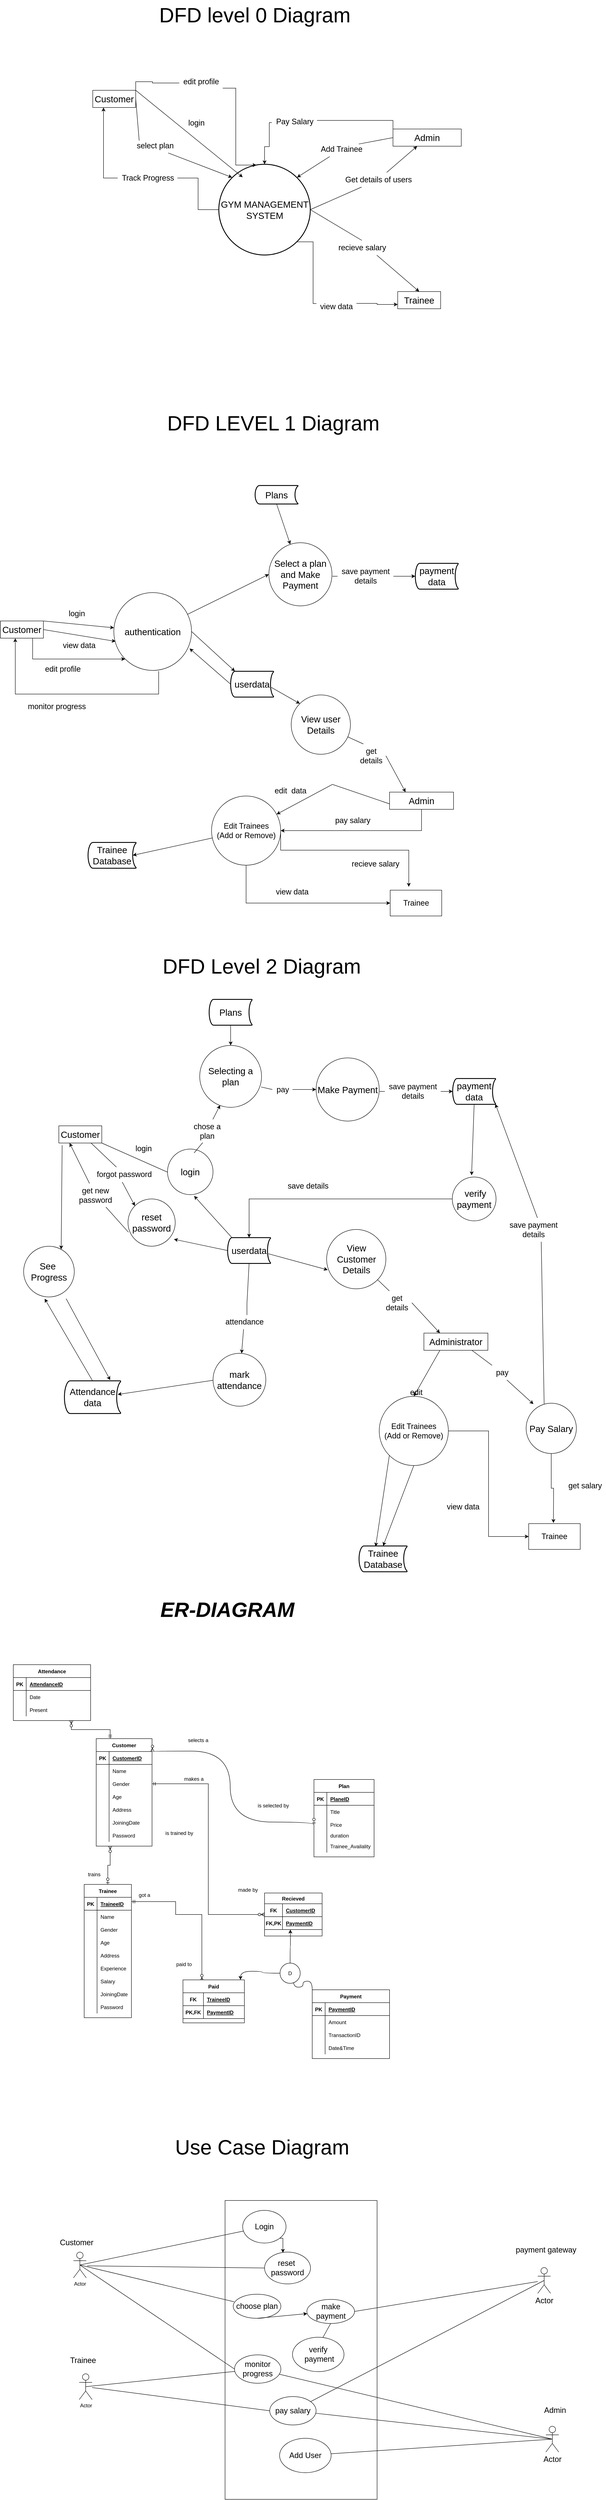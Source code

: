 <mxfile version="20.5.2" type="github">
  <diagram id="R2lEEEUBdFMjLlhIrx00" name="Page-1">
    <mxGraphModel dx="2376" dy="4924" grid="0" gridSize="10" guides="1" tooltips="1" connect="1" arrows="1" fold="1" page="0" pageScale="1" pageWidth="850" pageHeight="1100" math="0" shadow="0" extFonts="Permanent Marker^https://fonts.googleapis.com/css?family=Permanent+Marker">
      <root>
        <mxCell id="0" />
        <mxCell id="1" parent="0" />
        <mxCell id="L6zfUw9pDiK7lpSxR-4w-1" value="&#xa;" style="shape=partialRectangle;overflow=hidden;connectable=0;fillColor=none;top=0;left=0;bottom=0;right=0;align=left;spacingLeft=6;" parent="1" vertex="1">
          <mxGeometry x="120" y="210" width="220" height="30" as="geometry">
            <mxRectangle width="220" height="30" as="alternateBounds" />
          </mxGeometry>
        </mxCell>
        <mxCell id="L6zfUw9pDiK7lpSxR-4w-2" value="Customer" style="shape=table;startSize=30;container=1;collapsible=1;childLayout=tableLayout;fixedRows=1;rowLines=0;fontStyle=1;align=center;resizeLast=1;" parent="1" vertex="1">
          <mxGeometry x="118" y="71" width="130" height="250" as="geometry">
            <mxRectangle x="160" y="90" width="100" height="30" as="alternateBounds" />
          </mxGeometry>
        </mxCell>
        <mxCell id="L6zfUw9pDiK7lpSxR-4w-3" value="" style="shape=tableRow;horizontal=0;startSize=0;swimlaneHead=0;swimlaneBody=0;fillColor=none;collapsible=0;dropTarget=0;points=[[0,0.5],[1,0.5]];portConstraint=eastwest;top=0;left=0;right=0;bottom=1;" parent="L6zfUw9pDiK7lpSxR-4w-2" vertex="1">
          <mxGeometry y="30" width="130" height="30" as="geometry" />
        </mxCell>
        <mxCell id="L6zfUw9pDiK7lpSxR-4w-4" value="PK" style="shape=partialRectangle;connectable=0;fillColor=none;top=0;left=0;bottom=0;right=0;fontStyle=1;overflow=hidden;" parent="L6zfUw9pDiK7lpSxR-4w-3" vertex="1">
          <mxGeometry width="30" height="30" as="geometry">
            <mxRectangle width="30" height="30" as="alternateBounds" />
          </mxGeometry>
        </mxCell>
        <mxCell id="L6zfUw9pDiK7lpSxR-4w-5" value="CustomerID" style="shape=partialRectangle;connectable=0;fillColor=none;top=0;left=0;bottom=0;right=0;align=left;spacingLeft=6;fontStyle=5;overflow=hidden;" parent="L6zfUw9pDiK7lpSxR-4w-3" vertex="1">
          <mxGeometry x="30" width="100" height="30" as="geometry">
            <mxRectangle width="100" height="30" as="alternateBounds" />
          </mxGeometry>
        </mxCell>
        <mxCell id="L6zfUw9pDiK7lpSxR-4w-6" value="" style="shape=tableRow;horizontal=0;startSize=0;swimlaneHead=0;swimlaneBody=0;fillColor=none;collapsible=0;dropTarget=0;points=[[0,0.5],[1,0.5]];portConstraint=eastwest;top=0;left=0;right=0;bottom=0;" parent="L6zfUw9pDiK7lpSxR-4w-2" vertex="1">
          <mxGeometry y="60" width="130" height="30" as="geometry" />
        </mxCell>
        <mxCell id="L6zfUw9pDiK7lpSxR-4w-7" value="" style="shape=partialRectangle;connectable=0;fillColor=none;top=0;left=0;bottom=0;right=0;editable=1;overflow=hidden;" parent="L6zfUw9pDiK7lpSxR-4w-6" vertex="1">
          <mxGeometry width="30" height="30" as="geometry">
            <mxRectangle width="30" height="30" as="alternateBounds" />
          </mxGeometry>
        </mxCell>
        <mxCell id="L6zfUw9pDiK7lpSxR-4w-8" value="Name" style="shape=partialRectangle;connectable=0;fillColor=none;top=0;left=0;bottom=0;right=0;align=left;spacingLeft=6;overflow=hidden;" parent="L6zfUw9pDiK7lpSxR-4w-6" vertex="1">
          <mxGeometry x="30" width="100" height="30" as="geometry">
            <mxRectangle width="100" height="30" as="alternateBounds" />
          </mxGeometry>
        </mxCell>
        <mxCell id="L6zfUw9pDiK7lpSxR-4w-9" value="" style="shape=tableRow;horizontal=0;startSize=0;swimlaneHead=0;swimlaneBody=0;fillColor=none;collapsible=0;dropTarget=0;points=[[0,0.5],[1,0.5]];portConstraint=eastwest;top=0;left=0;right=0;bottom=0;" parent="L6zfUw9pDiK7lpSxR-4w-2" vertex="1">
          <mxGeometry y="90" width="130" height="30" as="geometry" />
        </mxCell>
        <mxCell id="L6zfUw9pDiK7lpSxR-4w-10" value="" style="shape=partialRectangle;connectable=0;fillColor=none;top=0;left=0;bottom=0;right=0;editable=1;overflow=hidden;" parent="L6zfUw9pDiK7lpSxR-4w-9" vertex="1">
          <mxGeometry width="30" height="30" as="geometry">
            <mxRectangle width="30" height="30" as="alternateBounds" />
          </mxGeometry>
        </mxCell>
        <mxCell id="L6zfUw9pDiK7lpSxR-4w-11" value="Gender" style="shape=partialRectangle;connectable=0;fillColor=none;top=0;left=0;bottom=0;right=0;align=left;spacingLeft=6;overflow=hidden;" parent="L6zfUw9pDiK7lpSxR-4w-9" vertex="1">
          <mxGeometry x="30" width="100" height="30" as="geometry">
            <mxRectangle width="100" height="30" as="alternateBounds" />
          </mxGeometry>
        </mxCell>
        <mxCell id="L6zfUw9pDiK7lpSxR-4w-12" value="" style="shape=tableRow;horizontal=0;startSize=0;swimlaneHead=0;swimlaneBody=0;fillColor=none;collapsible=0;dropTarget=0;points=[[0,0.5],[1,0.5]];portConstraint=eastwest;top=0;left=0;right=0;bottom=0;" parent="L6zfUw9pDiK7lpSxR-4w-2" vertex="1">
          <mxGeometry y="120" width="130" height="30" as="geometry" />
        </mxCell>
        <mxCell id="L6zfUw9pDiK7lpSxR-4w-13" value="" style="shape=partialRectangle;connectable=0;fillColor=none;top=0;left=0;bottom=0;right=0;editable=1;overflow=hidden;" parent="L6zfUw9pDiK7lpSxR-4w-12" vertex="1">
          <mxGeometry width="30" height="30" as="geometry">
            <mxRectangle width="30" height="30" as="alternateBounds" />
          </mxGeometry>
        </mxCell>
        <mxCell id="L6zfUw9pDiK7lpSxR-4w-14" value="Age" style="shape=partialRectangle;connectable=0;fillColor=none;top=0;left=0;bottom=0;right=0;align=left;spacingLeft=6;overflow=hidden;" parent="L6zfUw9pDiK7lpSxR-4w-12" vertex="1">
          <mxGeometry x="30" width="100" height="30" as="geometry">
            <mxRectangle width="100" height="30" as="alternateBounds" />
          </mxGeometry>
        </mxCell>
        <mxCell id="L6zfUw9pDiK7lpSxR-4w-358" value="" style="shape=tableRow;horizontal=0;startSize=0;swimlaneHead=0;swimlaneBody=0;fillColor=none;collapsible=0;dropTarget=0;points=[[0,0.5],[1,0.5]];portConstraint=eastwest;top=0;left=0;right=0;bottom=0;" parent="L6zfUw9pDiK7lpSxR-4w-2" vertex="1">
          <mxGeometry y="150" width="130" height="30" as="geometry" />
        </mxCell>
        <mxCell id="L6zfUw9pDiK7lpSxR-4w-359" value="" style="shape=partialRectangle;connectable=0;fillColor=none;top=0;left=0;bottom=0;right=0;editable=1;overflow=hidden;" parent="L6zfUw9pDiK7lpSxR-4w-358" vertex="1">
          <mxGeometry width="30" height="30" as="geometry">
            <mxRectangle width="30" height="30" as="alternateBounds" />
          </mxGeometry>
        </mxCell>
        <mxCell id="L6zfUw9pDiK7lpSxR-4w-360" value="Address" style="shape=partialRectangle;connectable=0;fillColor=none;top=0;left=0;bottom=0;right=0;align=left;spacingLeft=6;overflow=hidden;" parent="L6zfUw9pDiK7lpSxR-4w-358" vertex="1">
          <mxGeometry x="30" width="100" height="30" as="geometry">
            <mxRectangle width="100" height="30" as="alternateBounds" />
          </mxGeometry>
        </mxCell>
        <mxCell id="L6zfUw9pDiK7lpSxR-4w-361" value="" style="shape=tableRow;horizontal=0;startSize=0;swimlaneHead=0;swimlaneBody=0;fillColor=none;collapsible=0;dropTarget=0;points=[[0,0.5],[1,0.5]];portConstraint=eastwest;top=0;left=0;right=0;bottom=0;" parent="L6zfUw9pDiK7lpSxR-4w-2" vertex="1">
          <mxGeometry y="180" width="130" height="30" as="geometry" />
        </mxCell>
        <mxCell id="L6zfUw9pDiK7lpSxR-4w-362" value="" style="shape=partialRectangle;connectable=0;fillColor=none;top=0;left=0;bottom=0;right=0;editable=1;overflow=hidden;" parent="L6zfUw9pDiK7lpSxR-4w-361" vertex="1">
          <mxGeometry width="30" height="30" as="geometry">
            <mxRectangle width="30" height="30" as="alternateBounds" />
          </mxGeometry>
        </mxCell>
        <mxCell id="L6zfUw9pDiK7lpSxR-4w-363" value="JoiningDate" style="shape=partialRectangle;connectable=0;fillColor=none;top=0;left=0;bottom=0;right=0;align=left;spacingLeft=6;overflow=hidden;" parent="L6zfUw9pDiK7lpSxR-4w-361" vertex="1">
          <mxGeometry x="30" width="100" height="30" as="geometry">
            <mxRectangle width="100" height="30" as="alternateBounds" />
          </mxGeometry>
        </mxCell>
        <mxCell id="L6zfUw9pDiK7lpSxR-4w-15" value="" style="shape=tableRow;horizontal=0;startSize=0;swimlaneHead=0;swimlaneBody=0;fillColor=none;collapsible=0;dropTarget=0;points=[[0,0.5],[1,0.5]];portConstraint=eastwest;top=0;left=0;right=0;bottom=0;" parent="L6zfUw9pDiK7lpSxR-4w-2" vertex="1">
          <mxGeometry y="210" width="130" height="30" as="geometry" />
        </mxCell>
        <mxCell id="L6zfUw9pDiK7lpSxR-4w-16" value="" style="shape=partialRectangle;connectable=0;fillColor=none;top=0;left=0;bottom=0;right=0;editable=1;overflow=hidden;" parent="L6zfUw9pDiK7lpSxR-4w-15" vertex="1">
          <mxGeometry width="30" height="30" as="geometry">
            <mxRectangle width="30" height="30" as="alternateBounds" />
          </mxGeometry>
        </mxCell>
        <mxCell id="L6zfUw9pDiK7lpSxR-4w-17" value="Password" style="shape=partialRectangle;connectable=0;fillColor=none;top=0;left=0;bottom=0;right=0;align=left;spacingLeft=6;overflow=hidden;" parent="L6zfUw9pDiK7lpSxR-4w-15" vertex="1">
          <mxGeometry x="30" width="100" height="30" as="geometry">
            <mxRectangle width="100" height="30" as="alternateBounds" />
          </mxGeometry>
        </mxCell>
        <mxCell id="L6zfUw9pDiK7lpSxR-4w-21" value="Plan" style="shape=table;startSize=30;container=1;collapsible=1;childLayout=tableLayout;fixedRows=1;rowLines=0;fontStyle=1;align=center;resizeLast=1;" parent="1" vertex="1">
          <mxGeometry x="625" y="166" width="140" height="180" as="geometry">
            <mxRectangle x="590" y="160" width="70" height="30" as="alternateBounds" />
          </mxGeometry>
        </mxCell>
        <mxCell id="L6zfUw9pDiK7lpSxR-4w-22" value="" style="shape=tableRow;horizontal=0;startSize=0;swimlaneHead=0;swimlaneBody=0;fillColor=none;collapsible=0;dropTarget=0;points=[[0,0.5],[1,0.5]];portConstraint=eastwest;top=0;left=0;right=0;bottom=1;" parent="L6zfUw9pDiK7lpSxR-4w-21" vertex="1">
          <mxGeometry y="30" width="140" height="30" as="geometry" />
        </mxCell>
        <mxCell id="L6zfUw9pDiK7lpSxR-4w-23" value="PK" style="shape=partialRectangle;connectable=0;fillColor=none;top=0;left=0;bottom=0;right=0;fontStyle=1;overflow=hidden;" parent="L6zfUw9pDiK7lpSxR-4w-22" vertex="1">
          <mxGeometry width="30" height="30" as="geometry">
            <mxRectangle width="30" height="30" as="alternateBounds" />
          </mxGeometry>
        </mxCell>
        <mxCell id="L6zfUw9pDiK7lpSxR-4w-24" value="PlaneID" style="shape=partialRectangle;connectable=0;fillColor=none;top=0;left=0;bottom=0;right=0;align=left;spacingLeft=6;fontStyle=5;overflow=hidden;" parent="L6zfUw9pDiK7lpSxR-4w-22" vertex="1">
          <mxGeometry x="30" width="110" height="30" as="geometry">
            <mxRectangle width="110" height="30" as="alternateBounds" />
          </mxGeometry>
        </mxCell>
        <mxCell id="L6zfUw9pDiK7lpSxR-4w-25" value="" style="shape=tableRow;horizontal=0;startSize=0;swimlaneHead=0;swimlaneBody=0;fillColor=none;collapsible=0;dropTarget=0;points=[[0,0.5],[1,0.5]];portConstraint=eastwest;top=0;left=0;right=0;bottom=0;" parent="L6zfUw9pDiK7lpSxR-4w-21" vertex="1">
          <mxGeometry y="60" width="140" height="30" as="geometry" />
        </mxCell>
        <mxCell id="L6zfUw9pDiK7lpSxR-4w-26" value="" style="shape=partialRectangle;connectable=0;fillColor=none;top=0;left=0;bottom=0;right=0;editable=1;overflow=hidden;" parent="L6zfUw9pDiK7lpSxR-4w-25" vertex="1">
          <mxGeometry width="30" height="30" as="geometry">
            <mxRectangle width="30" height="30" as="alternateBounds" />
          </mxGeometry>
        </mxCell>
        <mxCell id="L6zfUw9pDiK7lpSxR-4w-27" value="Title" style="shape=partialRectangle;connectable=0;fillColor=none;top=0;left=0;bottom=0;right=0;align=left;spacingLeft=6;overflow=hidden;" parent="L6zfUw9pDiK7lpSxR-4w-25" vertex="1">
          <mxGeometry x="30" width="110" height="30" as="geometry">
            <mxRectangle width="110" height="30" as="alternateBounds" />
          </mxGeometry>
        </mxCell>
        <mxCell id="L6zfUw9pDiK7lpSxR-4w-28" value="" style="shape=tableRow;horizontal=0;startSize=0;swimlaneHead=0;swimlaneBody=0;fillColor=none;collapsible=0;dropTarget=0;points=[[0,0.5],[1,0.5]];portConstraint=eastwest;top=0;left=0;right=0;bottom=0;" parent="L6zfUw9pDiK7lpSxR-4w-21" vertex="1">
          <mxGeometry y="90" width="140" height="30" as="geometry" />
        </mxCell>
        <mxCell id="L6zfUw9pDiK7lpSxR-4w-29" value="" style="shape=partialRectangle;connectable=0;fillColor=none;top=0;left=0;bottom=0;right=0;editable=1;overflow=hidden;" parent="L6zfUw9pDiK7lpSxR-4w-28" vertex="1">
          <mxGeometry width="30" height="30" as="geometry">
            <mxRectangle width="30" height="30" as="alternateBounds" />
          </mxGeometry>
        </mxCell>
        <mxCell id="L6zfUw9pDiK7lpSxR-4w-30" value="Price" style="shape=partialRectangle;connectable=0;fillColor=none;top=0;left=0;bottom=0;right=0;align=left;spacingLeft=6;overflow=hidden;" parent="L6zfUw9pDiK7lpSxR-4w-28" vertex="1">
          <mxGeometry x="30" width="110" height="30" as="geometry">
            <mxRectangle width="110" height="30" as="alternateBounds" />
          </mxGeometry>
        </mxCell>
        <mxCell id="L6zfUw9pDiK7lpSxR-4w-31" value="" style="shape=tableRow;horizontal=0;startSize=0;swimlaneHead=0;swimlaneBody=0;fillColor=none;collapsible=0;dropTarget=0;points=[[0,0.5],[1,0.5]];portConstraint=eastwest;top=0;left=0;right=0;bottom=0;" parent="L6zfUw9pDiK7lpSxR-4w-21" vertex="1">
          <mxGeometry y="120" width="140" height="20" as="geometry" />
        </mxCell>
        <mxCell id="L6zfUw9pDiK7lpSxR-4w-32" value="" style="shape=partialRectangle;connectable=0;fillColor=none;top=0;left=0;bottom=0;right=0;editable=1;overflow=hidden;" parent="L6zfUw9pDiK7lpSxR-4w-31" vertex="1">
          <mxGeometry width="30" height="20" as="geometry">
            <mxRectangle width="30" height="20" as="alternateBounds" />
          </mxGeometry>
        </mxCell>
        <mxCell id="L6zfUw9pDiK7lpSxR-4w-33" value="duration" style="shape=partialRectangle;connectable=0;fillColor=none;top=0;left=0;bottom=0;right=0;align=left;spacingLeft=6;overflow=hidden;" parent="L6zfUw9pDiK7lpSxR-4w-31" vertex="1">
          <mxGeometry x="30" width="110" height="20" as="geometry">
            <mxRectangle width="110" height="20" as="alternateBounds" />
          </mxGeometry>
        </mxCell>
        <mxCell id="L6zfUw9pDiK7lpSxR-4w-34" value="" style="shape=tableRow;horizontal=0;startSize=0;swimlaneHead=0;swimlaneBody=0;fillColor=none;collapsible=0;dropTarget=0;points=[[0,0.5],[1,0.5]];portConstraint=eastwest;top=0;left=0;right=0;bottom=0;" parent="L6zfUw9pDiK7lpSxR-4w-21" vertex="1">
          <mxGeometry y="140" width="140" height="30" as="geometry" />
        </mxCell>
        <mxCell id="L6zfUw9pDiK7lpSxR-4w-35" value="" style="shape=partialRectangle;connectable=0;fillColor=none;top=0;left=0;bottom=0;right=0;editable=1;overflow=hidden;" parent="L6zfUw9pDiK7lpSxR-4w-34" vertex="1">
          <mxGeometry width="30" height="30" as="geometry">
            <mxRectangle width="30" height="30" as="alternateBounds" />
          </mxGeometry>
        </mxCell>
        <mxCell id="L6zfUw9pDiK7lpSxR-4w-36" value="Trainee_Availality" style="shape=partialRectangle;connectable=0;fillColor=none;top=0;left=0;bottom=0;right=0;align=left;spacingLeft=6;overflow=hidden;" parent="L6zfUw9pDiK7lpSxR-4w-34" vertex="1">
          <mxGeometry x="30" width="110" height="30" as="geometry">
            <mxRectangle width="110" height="30" as="alternateBounds" />
          </mxGeometry>
        </mxCell>
        <mxCell id="L6zfUw9pDiK7lpSxR-4w-38" value="Trainee" style="shape=table;startSize=30;container=1;collapsible=1;childLayout=tableLayout;fixedRows=1;rowLines=0;fontStyle=1;align=center;resizeLast=1;" parent="1" vertex="1">
          <mxGeometry x="90" y="410" width="110" height="310" as="geometry" />
        </mxCell>
        <mxCell id="L6zfUw9pDiK7lpSxR-4w-39" value="" style="shape=tableRow;horizontal=0;startSize=0;swimlaneHead=0;swimlaneBody=0;fillColor=none;collapsible=0;dropTarget=0;points=[[0,0.5],[1,0.5]];portConstraint=eastwest;top=0;left=0;right=0;bottom=1;" parent="L6zfUw9pDiK7lpSxR-4w-38" vertex="1">
          <mxGeometry y="30" width="110" height="30" as="geometry" />
        </mxCell>
        <mxCell id="L6zfUw9pDiK7lpSxR-4w-40" value="PK" style="shape=partialRectangle;connectable=0;fillColor=none;top=0;left=0;bottom=0;right=0;fontStyle=1;overflow=hidden;" parent="L6zfUw9pDiK7lpSxR-4w-39" vertex="1">
          <mxGeometry width="30" height="30" as="geometry">
            <mxRectangle width="30" height="30" as="alternateBounds" />
          </mxGeometry>
        </mxCell>
        <mxCell id="L6zfUw9pDiK7lpSxR-4w-41" value="TraineeID" style="shape=partialRectangle;connectable=0;fillColor=none;top=0;left=0;bottom=0;right=0;align=left;spacingLeft=6;fontStyle=5;overflow=hidden;" parent="L6zfUw9pDiK7lpSxR-4w-39" vertex="1">
          <mxGeometry x="30" width="80" height="30" as="geometry">
            <mxRectangle width="80" height="30" as="alternateBounds" />
          </mxGeometry>
        </mxCell>
        <mxCell id="L6zfUw9pDiK7lpSxR-4w-42" value="" style="shape=tableRow;horizontal=0;startSize=0;swimlaneHead=0;swimlaneBody=0;fillColor=none;collapsible=0;dropTarget=0;points=[[0,0.5],[1,0.5]];portConstraint=eastwest;top=0;left=0;right=0;bottom=0;" parent="L6zfUw9pDiK7lpSxR-4w-38" vertex="1">
          <mxGeometry y="60" width="110" height="30" as="geometry" />
        </mxCell>
        <mxCell id="L6zfUw9pDiK7lpSxR-4w-43" value="" style="shape=partialRectangle;connectable=0;fillColor=none;top=0;left=0;bottom=0;right=0;editable=1;overflow=hidden;" parent="L6zfUw9pDiK7lpSxR-4w-42" vertex="1">
          <mxGeometry width="30" height="30" as="geometry">
            <mxRectangle width="30" height="30" as="alternateBounds" />
          </mxGeometry>
        </mxCell>
        <mxCell id="L6zfUw9pDiK7lpSxR-4w-44" value="Name" style="shape=partialRectangle;connectable=0;fillColor=none;top=0;left=0;bottom=0;right=0;align=left;spacingLeft=6;overflow=hidden;" parent="L6zfUw9pDiK7lpSxR-4w-42" vertex="1">
          <mxGeometry x="30" width="80" height="30" as="geometry">
            <mxRectangle width="80" height="30" as="alternateBounds" />
          </mxGeometry>
        </mxCell>
        <mxCell id="L6zfUw9pDiK7lpSxR-4w-45" value="" style="shape=tableRow;horizontal=0;startSize=0;swimlaneHead=0;swimlaneBody=0;fillColor=none;collapsible=0;dropTarget=0;points=[[0,0.5],[1,0.5]];portConstraint=eastwest;top=0;left=0;right=0;bottom=0;" parent="L6zfUw9pDiK7lpSxR-4w-38" vertex="1">
          <mxGeometry y="90" width="110" height="30" as="geometry" />
        </mxCell>
        <mxCell id="L6zfUw9pDiK7lpSxR-4w-46" value="" style="shape=partialRectangle;connectable=0;fillColor=none;top=0;left=0;bottom=0;right=0;editable=1;overflow=hidden;" parent="L6zfUw9pDiK7lpSxR-4w-45" vertex="1">
          <mxGeometry width="30" height="30" as="geometry">
            <mxRectangle width="30" height="30" as="alternateBounds" />
          </mxGeometry>
        </mxCell>
        <mxCell id="L6zfUw9pDiK7lpSxR-4w-47" value="Gender" style="shape=partialRectangle;connectable=0;fillColor=none;top=0;left=0;bottom=0;right=0;align=left;spacingLeft=6;overflow=hidden;" parent="L6zfUw9pDiK7lpSxR-4w-45" vertex="1">
          <mxGeometry x="30" width="80" height="30" as="geometry">
            <mxRectangle width="80" height="30" as="alternateBounds" />
          </mxGeometry>
        </mxCell>
        <mxCell id="L6zfUw9pDiK7lpSxR-4w-48" value="" style="shape=tableRow;horizontal=0;startSize=0;swimlaneHead=0;swimlaneBody=0;fillColor=none;collapsible=0;dropTarget=0;points=[[0,0.5],[1,0.5]];portConstraint=eastwest;top=0;left=0;right=0;bottom=0;" parent="L6zfUw9pDiK7lpSxR-4w-38" vertex="1">
          <mxGeometry y="120" width="110" height="30" as="geometry" />
        </mxCell>
        <mxCell id="L6zfUw9pDiK7lpSxR-4w-49" value="" style="shape=partialRectangle;connectable=0;fillColor=none;top=0;left=0;bottom=0;right=0;editable=1;overflow=hidden;" parent="L6zfUw9pDiK7lpSxR-4w-48" vertex="1">
          <mxGeometry width="30" height="30" as="geometry">
            <mxRectangle width="30" height="30" as="alternateBounds" />
          </mxGeometry>
        </mxCell>
        <mxCell id="L6zfUw9pDiK7lpSxR-4w-50" value="Age" style="shape=partialRectangle;connectable=0;fillColor=none;top=0;left=0;bottom=0;right=0;align=left;spacingLeft=6;overflow=hidden;" parent="L6zfUw9pDiK7lpSxR-4w-48" vertex="1">
          <mxGeometry x="30" width="80" height="30" as="geometry">
            <mxRectangle width="80" height="30" as="alternateBounds" />
          </mxGeometry>
        </mxCell>
        <mxCell id="L6zfUw9pDiK7lpSxR-4w-51" value="" style="shape=tableRow;horizontal=0;startSize=0;swimlaneHead=0;swimlaneBody=0;fillColor=none;collapsible=0;dropTarget=0;points=[[0,0.5],[1,0.5]];portConstraint=eastwest;top=0;left=0;right=0;bottom=0;" parent="L6zfUw9pDiK7lpSxR-4w-38" vertex="1">
          <mxGeometry y="150" width="110" height="30" as="geometry" />
        </mxCell>
        <mxCell id="L6zfUw9pDiK7lpSxR-4w-52" value="" style="shape=partialRectangle;connectable=0;fillColor=none;top=0;left=0;bottom=0;right=0;editable=1;overflow=hidden;" parent="L6zfUw9pDiK7lpSxR-4w-51" vertex="1">
          <mxGeometry width="30" height="30" as="geometry">
            <mxRectangle width="30" height="30" as="alternateBounds" />
          </mxGeometry>
        </mxCell>
        <mxCell id="L6zfUw9pDiK7lpSxR-4w-53" value="Address" style="shape=partialRectangle;connectable=0;fillColor=none;top=0;left=0;bottom=0;right=0;align=left;spacingLeft=6;overflow=hidden;" parent="L6zfUw9pDiK7lpSxR-4w-51" vertex="1">
          <mxGeometry x="30" width="80" height="30" as="geometry">
            <mxRectangle width="80" height="30" as="alternateBounds" />
          </mxGeometry>
        </mxCell>
        <mxCell id="L6zfUw9pDiK7lpSxR-4w-54" value="" style="shape=tableRow;horizontal=0;startSize=0;swimlaneHead=0;swimlaneBody=0;fillColor=none;collapsible=0;dropTarget=0;points=[[0,0.5],[1,0.5]];portConstraint=eastwest;top=0;left=0;right=0;bottom=0;" parent="L6zfUw9pDiK7lpSxR-4w-38" vertex="1">
          <mxGeometry y="180" width="110" height="30" as="geometry" />
        </mxCell>
        <mxCell id="L6zfUw9pDiK7lpSxR-4w-55" value="" style="shape=partialRectangle;connectable=0;fillColor=none;top=0;left=0;bottom=0;right=0;editable=1;overflow=hidden;" parent="L6zfUw9pDiK7lpSxR-4w-54" vertex="1">
          <mxGeometry width="30" height="30" as="geometry">
            <mxRectangle width="30" height="30" as="alternateBounds" />
          </mxGeometry>
        </mxCell>
        <mxCell id="L6zfUw9pDiK7lpSxR-4w-56" value="Experience" style="shape=partialRectangle;connectable=0;fillColor=none;top=0;left=0;bottom=0;right=0;align=left;spacingLeft=6;overflow=hidden;" parent="L6zfUw9pDiK7lpSxR-4w-54" vertex="1">
          <mxGeometry x="30" width="80" height="30" as="geometry">
            <mxRectangle width="80" height="30" as="alternateBounds" />
          </mxGeometry>
        </mxCell>
        <mxCell id="L6zfUw9pDiK7lpSxR-4w-355" value="" style="shape=tableRow;horizontal=0;startSize=0;swimlaneHead=0;swimlaneBody=0;fillColor=none;collapsible=0;dropTarget=0;points=[[0,0.5],[1,0.5]];portConstraint=eastwest;top=0;left=0;right=0;bottom=0;" parent="L6zfUw9pDiK7lpSxR-4w-38" vertex="1">
          <mxGeometry y="210" width="110" height="30" as="geometry" />
        </mxCell>
        <mxCell id="L6zfUw9pDiK7lpSxR-4w-356" value="" style="shape=partialRectangle;connectable=0;fillColor=none;top=0;left=0;bottom=0;right=0;editable=1;overflow=hidden;" parent="L6zfUw9pDiK7lpSxR-4w-355" vertex="1">
          <mxGeometry width="30" height="30" as="geometry">
            <mxRectangle width="30" height="30" as="alternateBounds" />
          </mxGeometry>
        </mxCell>
        <mxCell id="L6zfUw9pDiK7lpSxR-4w-357" value="Salary" style="shape=partialRectangle;connectable=0;fillColor=none;top=0;left=0;bottom=0;right=0;align=left;spacingLeft=6;overflow=hidden;" parent="L6zfUw9pDiK7lpSxR-4w-355" vertex="1">
          <mxGeometry x="30" width="80" height="30" as="geometry">
            <mxRectangle width="80" height="30" as="alternateBounds" />
          </mxGeometry>
        </mxCell>
        <mxCell id="L6zfUw9pDiK7lpSxR-4w-364" value="" style="shape=tableRow;horizontal=0;startSize=0;swimlaneHead=0;swimlaneBody=0;fillColor=none;collapsible=0;dropTarget=0;points=[[0,0.5],[1,0.5]];portConstraint=eastwest;top=0;left=0;right=0;bottom=0;" parent="L6zfUw9pDiK7lpSxR-4w-38" vertex="1">
          <mxGeometry y="240" width="110" height="30" as="geometry" />
        </mxCell>
        <mxCell id="L6zfUw9pDiK7lpSxR-4w-365" value="" style="shape=partialRectangle;connectable=0;fillColor=none;top=0;left=0;bottom=0;right=0;editable=1;overflow=hidden;" parent="L6zfUw9pDiK7lpSxR-4w-364" vertex="1">
          <mxGeometry width="30" height="30" as="geometry">
            <mxRectangle width="30" height="30" as="alternateBounds" />
          </mxGeometry>
        </mxCell>
        <mxCell id="L6zfUw9pDiK7lpSxR-4w-366" value="JoiningDate" style="shape=partialRectangle;connectable=0;fillColor=none;top=0;left=0;bottom=0;right=0;align=left;spacingLeft=6;overflow=hidden;" parent="L6zfUw9pDiK7lpSxR-4w-364" vertex="1">
          <mxGeometry x="30" width="80" height="30" as="geometry">
            <mxRectangle width="80" height="30" as="alternateBounds" />
          </mxGeometry>
        </mxCell>
        <mxCell id="L6zfUw9pDiK7lpSxR-4w-57" value="" style="shape=tableRow;horizontal=0;startSize=0;swimlaneHead=0;swimlaneBody=0;fillColor=none;collapsible=0;dropTarget=0;points=[[0,0.5],[1,0.5]];portConstraint=eastwest;top=0;left=0;right=0;bottom=0;" parent="L6zfUw9pDiK7lpSxR-4w-38" vertex="1">
          <mxGeometry y="270" width="110" height="30" as="geometry" />
        </mxCell>
        <mxCell id="L6zfUw9pDiK7lpSxR-4w-58" value="" style="shape=partialRectangle;connectable=0;fillColor=none;top=0;left=0;bottom=0;right=0;editable=1;overflow=hidden;" parent="L6zfUw9pDiK7lpSxR-4w-57" vertex="1">
          <mxGeometry width="30" height="30" as="geometry">
            <mxRectangle width="30" height="30" as="alternateBounds" />
          </mxGeometry>
        </mxCell>
        <mxCell id="L6zfUw9pDiK7lpSxR-4w-59" value="Password" style="shape=partialRectangle;connectable=0;fillColor=none;top=0;left=0;bottom=0;right=0;align=left;spacingLeft=6;overflow=hidden;" parent="L6zfUw9pDiK7lpSxR-4w-57" vertex="1">
          <mxGeometry x="30" width="80" height="30" as="geometry">
            <mxRectangle width="80" height="30" as="alternateBounds" />
          </mxGeometry>
        </mxCell>
        <mxCell id="L6zfUw9pDiK7lpSxR-4w-60" value="" style="edgeStyle=elbowEdgeStyle;fontSize=12;html=1;endArrow=ERzeroToMany;startArrow=ERzeroToOne;rounded=0;elbow=vertical;entryX=0.25;entryY=1;entryDx=0;entryDy=0;exitX=0.5;exitY=0;exitDx=0;exitDy=0;" parent="1" source="L6zfUw9pDiK7lpSxR-4w-38" target="L6zfUw9pDiK7lpSxR-4w-2" edge="1">
          <mxGeometry width="100" height="100" relative="1" as="geometry">
            <mxPoint x="260" y="405" as="sourcePoint" />
            <mxPoint x="180" y="300" as="targetPoint" />
          </mxGeometry>
        </mxCell>
        <mxCell id="L6zfUw9pDiK7lpSxR-4w-62" value="selects a" style="text;html=1;align=center;verticalAlign=middle;resizable=0;points=[];autosize=1;strokeColor=none;fillColor=none;" parent="1" vertex="1">
          <mxGeometry x="320" y="60" width="70" height="30" as="geometry" />
        </mxCell>
        <mxCell id="L6zfUw9pDiK7lpSxR-4w-63" value="is selected by" style="text;html=1;align=center;verticalAlign=middle;resizable=0;points=[];autosize=1;strokeColor=none;fillColor=none;" parent="1" vertex="1">
          <mxGeometry x="480" y="212" width="100" height="30" as="geometry" />
        </mxCell>
        <mxCell id="L6zfUw9pDiK7lpSxR-4w-64" value="" style="edgeStyle=orthogonalEdgeStyle;fontSize=12;html=1;endArrow=ERzeroToMany;startArrow=ERzeroToOne;rounded=0;elbow=vertical;entryX=1.006;entryY=0;entryDx=0;entryDy=0;entryPerimeter=0;exitX=0;exitY=0.5;exitDx=0;exitDy=0;curved=1;" parent="1" source="L6zfUw9pDiK7lpSxR-4w-28" target="L6zfUw9pDiK7lpSxR-4w-3" edge="1">
          <mxGeometry width="100" height="100" relative="1" as="geometry">
            <mxPoint x="390" y="360" as="sourcePoint" />
            <mxPoint x="490" y="260" as="targetPoint" />
            <Array as="points">
              <mxPoint x="430" y="265" />
              <mxPoint x="430" y="100" />
            </Array>
          </mxGeometry>
        </mxCell>
        <mxCell id="L6zfUw9pDiK7lpSxR-4w-65" value="trains" style="text;html=1;align=center;verticalAlign=middle;resizable=0;points=[];autosize=1;strokeColor=none;fillColor=none;" parent="1" vertex="1">
          <mxGeometry x="88" y="372" width="50" height="30" as="geometry" />
        </mxCell>
        <mxCell id="L6zfUw9pDiK7lpSxR-4w-66" value="is trained by" style="text;html=1;align=center;verticalAlign=middle;resizable=0;points=[];autosize=1;strokeColor=none;fillColor=none;" parent="1" vertex="1">
          <mxGeometry x="265.5" y="276" width="90" height="30" as="geometry" />
        </mxCell>
        <mxCell id="L6zfUw9pDiK7lpSxR-4w-212" style="edgeStyle=orthogonalEdgeStyle;curved=1;rounded=0;orthogonalLoop=1;jettySize=auto;html=1;exitX=0;exitY=0;exitDx=0;exitDy=0;" parent="1" source="L6zfUw9pDiK7lpSxR-4w-67" edge="1">
          <mxGeometry relative="1" as="geometry">
            <mxPoint x="577" y="628" as="targetPoint" />
          </mxGeometry>
        </mxCell>
        <mxCell id="L6zfUw9pDiK7lpSxR-4w-67" value="Payment" style="shape=table;startSize=30;container=1;collapsible=1;childLayout=tableLayout;fixedRows=1;rowLines=0;fontStyle=1;align=center;resizeLast=1;" parent="1" vertex="1">
          <mxGeometry x="621" y="655" width="180" height="160" as="geometry" />
        </mxCell>
        <mxCell id="L6zfUw9pDiK7lpSxR-4w-68" value="" style="shape=tableRow;horizontal=0;startSize=0;swimlaneHead=0;swimlaneBody=0;fillColor=none;collapsible=0;dropTarget=0;points=[[0,0.5],[1,0.5]];portConstraint=eastwest;top=0;left=0;right=0;bottom=1;" parent="L6zfUw9pDiK7lpSxR-4w-67" vertex="1">
          <mxGeometry y="30" width="180" height="30" as="geometry" />
        </mxCell>
        <mxCell id="L6zfUw9pDiK7lpSxR-4w-69" value="PK" style="shape=partialRectangle;connectable=0;fillColor=none;top=0;left=0;bottom=0;right=0;fontStyle=1;overflow=hidden;" parent="L6zfUw9pDiK7lpSxR-4w-68" vertex="1">
          <mxGeometry width="30" height="30" as="geometry">
            <mxRectangle width="30" height="30" as="alternateBounds" />
          </mxGeometry>
        </mxCell>
        <mxCell id="L6zfUw9pDiK7lpSxR-4w-70" value="PaymentID" style="shape=partialRectangle;connectable=0;fillColor=none;top=0;left=0;bottom=0;right=0;align=left;spacingLeft=6;fontStyle=5;overflow=hidden;" parent="L6zfUw9pDiK7lpSxR-4w-68" vertex="1">
          <mxGeometry x="30" width="150" height="30" as="geometry">
            <mxRectangle width="150" height="30" as="alternateBounds" />
          </mxGeometry>
        </mxCell>
        <mxCell id="L6zfUw9pDiK7lpSxR-4w-71" value="" style="shape=tableRow;horizontal=0;startSize=0;swimlaneHead=0;swimlaneBody=0;fillColor=none;collapsible=0;dropTarget=0;points=[[0,0.5],[1,0.5]];portConstraint=eastwest;top=0;left=0;right=0;bottom=0;" parent="L6zfUw9pDiK7lpSxR-4w-67" vertex="1">
          <mxGeometry y="60" width="180" height="30" as="geometry" />
        </mxCell>
        <mxCell id="L6zfUw9pDiK7lpSxR-4w-72" value="" style="shape=partialRectangle;connectable=0;fillColor=none;top=0;left=0;bottom=0;right=0;editable=1;overflow=hidden;" parent="L6zfUw9pDiK7lpSxR-4w-71" vertex="1">
          <mxGeometry width="30" height="30" as="geometry">
            <mxRectangle width="30" height="30" as="alternateBounds" />
          </mxGeometry>
        </mxCell>
        <mxCell id="L6zfUw9pDiK7lpSxR-4w-73" value="Amount" style="shape=partialRectangle;connectable=0;fillColor=none;top=0;left=0;bottom=0;right=0;align=left;spacingLeft=6;overflow=hidden;" parent="L6zfUw9pDiK7lpSxR-4w-71" vertex="1">
          <mxGeometry x="30" width="150" height="30" as="geometry">
            <mxRectangle width="150" height="30" as="alternateBounds" />
          </mxGeometry>
        </mxCell>
        <mxCell id="L6zfUw9pDiK7lpSxR-4w-74" value="" style="shape=tableRow;horizontal=0;startSize=0;swimlaneHead=0;swimlaneBody=0;fillColor=none;collapsible=0;dropTarget=0;points=[[0,0.5],[1,0.5]];portConstraint=eastwest;top=0;left=0;right=0;bottom=0;" parent="L6zfUw9pDiK7lpSxR-4w-67" vertex="1">
          <mxGeometry y="90" width="180" height="30" as="geometry" />
        </mxCell>
        <mxCell id="L6zfUw9pDiK7lpSxR-4w-75" value="" style="shape=partialRectangle;connectable=0;fillColor=none;top=0;left=0;bottom=0;right=0;editable=1;overflow=hidden;" parent="L6zfUw9pDiK7lpSxR-4w-74" vertex="1">
          <mxGeometry width="30" height="30" as="geometry">
            <mxRectangle width="30" height="30" as="alternateBounds" />
          </mxGeometry>
        </mxCell>
        <mxCell id="L6zfUw9pDiK7lpSxR-4w-76" value="TransactionID" style="shape=partialRectangle;connectable=0;fillColor=none;top=0;left=0;bottom=0;right=0;align=left;spacingLeft=6;overflow=hidden;" parent="L6zfUw9pDiK7lpSxR-4w-74" vertex="1">
          <mxGeometry x="30" width="150" height="30" as="geometry">
            <mxRectangle width="150" height="30" as="alternateBounds" />
          </mxGeometry>
        </mxCell>
        <mxCell id="L6zfUw9pDiK7lpSxR-4w-77" value="" style="shape=tableRow;horizontal=0;startSize=0;swimlaneHead=0;swimlaneBody=0;fillColor=none;collapsible=0;dropTarget=0;points=[[0,0.5],[1,0.5]];portConstraint=eastwest;top=0;left=0;right=0;bottom=0;" parent="L6zfUw9pDiK7lpSxR-4w-67" vertex="1">
          <mxGeometry y="120" width="180" height="30" as="geometry" />
        </mxCell>
        <mxCell id="L6zfUw9pDiK7lpSxR-4w-78" value="" style="shape=partialRectangle;connectable=0;fillColor=none;top=0;left=0;bottom=0;right=0;editable=1;overflow=hidden;" parent="L6zfUw9pDiK7lpSxR-4w-77" vertex="1">
          <mxGeometry width="30" height="30" as="geometry">
            <mxRectangle width="30" height="30" as="alternateBounds" />
          </mxGeometry>
        </mxCell>
        <mxCell id="L6zfUw9pDiK7lpSxR-4w-79" value="Date&amp;Time" style="shape=partialRectangle;connectable=0;fillColor=none;top=0;left=0;bottom=0;right=0;align=left;spacingLeft=6;overflow=hidden;" parent="L6zfUw9pDiK7lpSxR-4w-77" vertex="1">
          <mxGeometry x="30" width="150" height="30" as="geometry">
            <mxRectangle width="150" height="30" as="alternateBounds" />
          </mxGeometry>
        </mxCell>
        <mxCell id="L6zfUw9pDiK7lpSxR-4w-80" value="" style="edgeStyle=orthogonalEdgeStyle;fontSize=12;html=1;endArrow=ERzeroToMany;startArrow=ERmandOne;rounded=0;elbow=vertical;exitX=1;exitY=0.5;exitDx=0;exitDy=0;entryX=0;entryY=0.5;entryDx=0;entryDy=0;" parent="1" source="L6zfUw9pDiK7lpSxR-4w-9" target="L6zfUw9pDiK7lpSxR-4w-195" edge="1">
          <mxGeometry width="100" height="100" relative="1" as="geometry">
            <mxPoint x="370" y="420" as="sourcePoint" />
            <mxPoint x="470" y="320" as="targetPoint" />
          </mxGeometry>
        </mxCell>
        <mxCell id="L6zfUw9pDiK7lpSxR-4w-84" value="makes a" style="text;html=1;align=center;verticalAlign=middle;resizable=0;points=[];autosize=1;strokeColor=none;fillColor=none;" parent="1" vertex="1">
          <mxGeometry x="310" y="150" width="70" height="30" as="geometry" />
        </mxCell>
        <mxCell id="L6zfUw9pDiK7lpSxR-4w-85" value="" style="edgeStyle=orthogonalEdgeStyle;fontSize=12;html=1;endArrow=ERzeroToMany;startArrow=ERmandOne;rounded=0;elbow=vertical;exitX=1;exitY=0.5;exitDx=0;exitDy=0;entryX=0.308;entryY=0.02;entryDx=0;entryDy=0;entryPerimeter=0;" parent="1" target="L6zfUw9pDiK7lpSxR-4w-367" edge="1">
          <mxGeometry width="100" height="100" relative="1" as="geometry">
            <mxPoint x="200" y="450" as="sourcePoint" />
            <mxPoint x="363.5" y="625" as="targetPoint" />
            <Array as="points">
              <mxPoint x="303" y="450" />
              <mxPoint x="303" y="480" />
              <mxPoint x="364" y="480" />
            </Array>
          </mxGeometry>
        </mxCell>
        <mxCell id="L6zfUw9pDiK7lpSxR-4w-86" value="got a" style="text;html=1;align=center;verticalAlign=middle;resizable=0;points=[];autosize=1;strokeColor=none;fillColor=none;" parent="1" vertex="1">
          <mxGeometry x="205" y="420" width="50" height="30" as="geometry" />
        </mxCell>
        <mxCell id="L6zfUw9pDiK7lpSxR-4w-87" value="paid to" style="text;html=1;align=center;verticalAlign=middle;resizable=0;points=[];autosize=1;strokeColor=none;fillColor=none;" parent="1" vertex="1">
          <mxGeometry x="292" y="581" width="60" height="30" as="geometry" />
        </mxCell>
        <mxCell id="L6zfUw9pDiK7lpSxR-4w-88" value="made by" style="text;html=1;align=center;verticalAlign=middle;resizable=0;points=[];autosize=1;strokeColor=none;fillColor=none;" parent="1" vertex="1">
          <mxGeometry x="436" y="408" width="70" height="30" as="geometry" />
        </mxCell>
        <mxCell id="L6zfUw9pDiK7lpSxR-4w-89" value="Attendance" style="shape=table;startSize=30;container=1;collapsible=1;childLayout=tableLayout;fixedRows=1;rowLines=0;fontStyle=1;align=center;resizeLast=1;" parent="1" vertex="1">
          <mxGeometry x="-75" y="-101" width="180" height="130" as="geometry" />
        </mxCell>
        <mxCell id="L6zfUw9pDiK7lpSxR-4w-90" value="" style="shape=tableRow;horizontal=0;startSize=0;swimlaneHead=0;swimlaneBody=0;fillColor=none;collapsible=0;dropTarget=0;points=[[0,0.5],[1,0.5]];portConstraint=eastwest;top=0;left=0;right=0;bottom=1;" parent="L6zfUw9pDiK7lpSxR-4w-89" vertex="1">
          <mxGeometry y="30" width="180" height="30" as="geometry" />
        </mxCell>
        <mxCell id="L6zfUw9pDiK7lpSxR-4w-91" value="PK" style="shape=partialRectangle;connectable=0;fillColor=none;top=0;left=0;bottom=0;right=0;fontStyle=1;overflow=hidden;" parent="L6zfUw9pDiK7lpSxR-4w-90" vertex="1">
          <mxGeometry width="30" height="30" as="geometry">
            <mxRectangle width="30" height="30" as="alternateBounds" />
          </mxGeometry>
        </mxCell>
        <mxCell id="L6zfUw9pDiK7lpSxR-4w-92" value="AttendanceID" style="shape=partialRectangle;connectable=0;fillColor=none;top=0;left=0;bottom=0;right=0;align=left;spacingLeft=6;fontStyle=5;overflow=hidden;" parent="L6zfUw9pDiK7lpSxR-4w-90" vertex="1">
          <mxGeometry x="30" width="150" height="30" as="geometry">
            <mxRectangle width="150" height="30" as="alternateBounds" />
          </mxGeometry>
        </mxCell>
        <mxCell id="L6zfUw9pDiK7lpSxR-4w-93" value="" style="shape=tableRow;horizontal=0;startSize=0;swimlaneHead=0;swimlaneBody=0;fillColor=none;collapsible=0;dropTarget=0;points=[[0,0.5],[1,0.5]];portConstraint=eastwest;top=0;left=0;right=0;bottom=0;" parent="L6zfUw9pDiK7lpSxR-4w-89" vertex="1">
          <mxGeometry y="60" width="180" height="30" as="geometry" />
        </mxCell>
        <mxCell id="L6zfUw9pDiK7lpSxR-4w-94" value="" style="shape=partialRectangle;connectable=0;fillColor=none;top=0;left=0;bottom=0;right=0;editable=1;overflow=hidden;" parent="L6zfUw9pDiK7lpSxR-4w-93" vertex="1">
          <mxGeometry width="30" height="30" as="geometry">
            <mxRectangle width="30" height="30" as="alternateBounds" />
          </mxGeometry>
        </mxCell>
        <mxCell id="L6zfUw9pDiK7lpSxR-4w-95" value="Date" style="shape=partialRectangle;connectable=0;fillColor=none;top=0;left=0;bottom=0;right=0;align=left;spacingLeft=6;overflow=hidden;" parent="L6zfUw9pDiK7lpSxR-4w-93" vertex="1">
          <mxGeometry x="30" width="150" height="30" as="geometry">
            <mxRectangle width="150" height="30" as="alternateBounds" />
          </mxGeometry>
        </mxCell>
        <mxCell id="L6zfUw9pDiK7lpSxR-4w-96" value="" style="shape=tableRow;horizontal=0;startSize=0;swimlaneHead=0;swimlaneBody=0;fillColor=none;collapsible=0;dropTarget=0;points=[[0,0.5],[1,0.5]];portConstraint=eastwest;top=0;left=0;right=0;bottom=0;" parent="L6zfUw9pDiK7lpSxR-4w-89" vertex="1">
          <mxGeometry y="90" width="180" height="30" as="geometry" />
        </mxCell>
        <mxCell id="L6zfUw9pDiK7lpSxR-4w-97" value="" style="shape=partialRectangle;connectable=0;fillColor=none;top=0;left=0;bottom=0;right=0;editable=1;overflow=hidden;" parent="L6zfUw9pDiK7lpSxR-4w-96" vertex="1">
          <mxGeometry width="30" height="30" as="geometry">
            <mxRectangle width="30" height="30" as="alternateBounds" />
          </mxGeometry>
        </mxCell>
        <mxCell id="L6zfUw9pDiK7lpSxR-4w-98" value="Present" style="shape=partialRectangle;connectable=0;fillColor=none;top=0;left=0;bottom=0;right=0;align=left;spacingLeft=6;overflow=hidden;" parent="L6zfUw9pDiK7lpSxR-4w-96" vertex="1">
          <mxGeometry x="30" width="150" height="30" as="geometry">
            <mxRectangle width="150" height="30" as="alternateBounds" />
          </mxGeometry>
        </mxCell>
        <mxCell id="L6zfUw9pDiK7lpSxR-4w-108" value="" style="edgeStyle=elbowEdgeStyle;fontSize=12;html=1;endArrow=ERzeroToMany;startArrow=ERmandOne;rounded=0;elbow=vertical;exitX=0.25;exitY=0;exitDx=0;exitDy=0;entryX=0.75;entryY=1;entryDx=0;entryDy=0;" parent="1" source="L6zfUw9pDiK7lpSxR-4w-2" target="L6zfUw9pDiK7lpSxR-4w-89" edge="1">
          <mxGeometry width="100" height="100" relative="1" as="geometry">
            <mxPoint x="140" y="122" as="sourcePoint" />
            <mxPoint x="-66" y="17" as="targetPoint" />
            <Array as="points">
              <mxPoint x="106" y="50" />
            </Array>
          </mxGeometry>
        </mxCell>
        <mxCell id="L6zfUw9pDiK7lpSxR-4w-195" value="Recieved" style="shape=table;startSize=25;container=1;collapsible=1;childLayout=tableLayout;fixedRows=1;rowLines=0;fontStyle=1;align=center;resizeLast=1;rounded=0;" parent="1" vertex="1">
          <mxGeometry x="510" y="430" width="134" height="100" as="geometry" />
        </mxCell>
        <mxCell id="L6zfUw9pDiK7lpSxR-4w-196" value="" style="shape=tableRow;horizontal=0;startSize=0;swimlaneHead=0;swimlaneBody=0;fillColor=none;collapsible=0;dropTarget=0;points=[[0,0.5],[1,0.5]];portConstraint=eastwest;top=0;left=0;right=0;bottom=1;rounded=0;" parent="L6zfUw9pDiK7lpSxR-4w-195" vertex="1">
          <mxGeometry y="25" width="134" height="30" as="geometry" />
        </mxCell>
        <mxCell id="L6zfUw9pDiK7lpSxR-4w-197" value="FK" style="shape=partialRectangle;connectable=0;fillColor=none;top=0;left=0;bottom=0;right=0;fontStyle=1;overflow=hidden;rounded=0;" parent="L6zfUw9pDiK7lpSxR-4w-196" vertex="1">
          <mxGeometry width="41.75" height="30" as="geometry">
            <mxRectangle width="41.75" height="30" as="alternateBounds" />
          </mxGeometry>
        </mxCell>
        <mxCell id="L6zfUw9pDiK7lpSxR-4w-198" value="CustomerID" style="shape=partialRectangle;connectable=0;fillColor=none;top=0;left=0;bottom=0;right=0;align=left;spacingLeft=6;fontStyle=5;overflow=hidden;rounded=0;" parent="L6zfUw9pDiK7lpSxR-4w-196" vertex="1">
          <mxGeometry x="41.75" width="92.25" height="30" as="geometry">
            <mxRectangle width="92.25" height="30" as="alternateBounds" />
          </mxGeometry>
        </mxCell>
        <mxCell id="L6zfUw9pDiK7lpSxR-4w-381" value="" style="shape=tableRow;horizontal=0;startSize=0;swimlaneHead=0;swimlaneBody=0;fillColor=none;collapsible=0;dropTarget=0;points=[[0,0.5],[1,0.5]];portConstraint=eastwest;top=0;left=0;right=0;bottom=1;rounded=0;" parent="L6zfUw9pDiK7lpSxR-4w-195" vertex="1">
          <mxGeometry y="55" width="134" height="30" as="geometry" />
        </mxCell>
        <mxCell id="L6zfUw9pDiK7lpSxR-4w-382" value="FK,PK" style="shape=partialRectangle;connectable=0;fillColor=none;top=0;left=0;bottom=0;right=0;fontStyle=1;overflow=hidden;rounded=0;" parent="L6zfUw9pDiK7lpSxR-4w-381" vertex="1">
          <mxGeometry width="41.75" height="30" as="geometry">
            <mxRectangle width="41.75" height="30" as="alternateBounds" />
          </mxGeometry>
        </mxCell>
        <mxCell id="L6zfUw9pDiK7lpSxR-4w-383" value="PaymentID" style="shape=partialRectangle;connectable=0;fillColor=none;top=0;left=0;bottom=0;right=0;align=left;spacingLeft=6;fontStyle=5;overflow=hidden;rounded=0;" parent="L6zfUw9pDiK7lpSxR-4w-381" vertex="1">
          <mxGeometry x="41.75" width="92.25" height="30" as="geometry">
            <mxRectangle width="92.25" height="30" as="alternateBounds" />
          </mxGeometry>
        </mxCell>
        <mxCell id="L6zfUw9pDiK7lpSxR-4w-214" style="edgeStyle=orthogonalEdgeStyle;curved=1;rounded=0;orthogonalLoop=1;jettySize=auto;html=1;exitX=0.5;exitY=0;exitDx=0;exitDy=0;" parent="1" source="L6zfUw9pDiK7lpSxR-4w-213" edge="1">
          <mxGeometry relative="1" as="geometry">
            <mxPoint x="570" y="515" as="targetPoint" />
          </mxGeometry>
        </mxCell>
        <mxCell id="L6zfUw9pDiK7lpSxR-4w-215" style="edgeStyle=orthogonalEdgeStyle;curved=1;rounded=0;orthogonalLoop=1;jettySize=auto;html=1;exitX=0;exitY=0.5;exitDx=0;exitDy=0;entryX=0.937;entryY=0;entryDx=0;entryDy=0;entryPerimeter=0;" parent="1" source="L6zfUw9pDiK7lpSxR-4w-213" target="L6zfUw9pDiK7lpSxR-4w-367" edge="1">
          <mxGeometry relative="1" as="geometry">
            <mxPoint x="449" y="652" as="targetPoint" />
          </mxGeometry>
        </mxCell>
        <mxCell id="L6zfUw9pDiK7lpSxR-4w-213" value="D" style="ellipse;whiteSpace=wrap;html=1;aspect=fixed;rounded=0;" parent="1" vertex="1">
          <mxGeometry x="546" y="593" width="47" height="47" as="geometry" />
        </mxCell>
        <mxCell id="L6zfUw9pDiK7lpSxR-4w-294" value="&lt;font style=&quot;font-size: 48px;&quot;&gt;&lt;i style=&quot;&quot;&gt;&lt;b style=&quot;&quot;&gt;ER-DIAGRAM&lt;/b&gt;&lt;/i&gt;&lt;/font&gt;" style="text;html=1;align=center;verticalAlign=middle;resizable=0;points=[];autosize=1;strokeColor=none;fillColor=none;" parent="1" vertex="1">
          <mxGeometry x="258" y="-264" width="330" height="70" as="geometry" />
        </mxCell>
        <mxCell id="L6zfUw9pDiK7lpSxR-4w-367" value="Paid" style="shape=table;startSize=30;container=1;collapsible=1;childLayout=tableLayout;fixedRows=1;rowLines=0;fontStyle=1;align=center;resizeLast=1;rounded=0;" parent="1" vertex="1">
          <mxGeometry x="320" y="632" width="143" height="100" as="geometry" />
        </mxCell>
        <mxCell id="L6zfUw9pDiK7lpSxR-4w-368" value="" style="shape=tableRow;horizontal=0;startSize=0;swimlaneHead=0;swimlaneBody=0;fillColor=none;collapsible=0;dropTarget=0;points=[[0,0.5],[1,0.5]];portConstraint=eastwest;top=0;left=0;right=0;bottom=1;rounded=0;" parent="L6zfUw9pDiK7lpSxR-4w-367" vertex="1">
          <mxGeometry y="30" width="143" height="30" as="geometry" />
        </mxCell>
        <mxCell id="L6zfUw9pDiK7lpSxR-4w-369" value="FK" style="shape=partialRectangle;connectable=0;fillColor=none;top=0;left=0;bottom=0;right=0;fontStyle=1;overflow=hidden;rounded=0;" parent="L6zfUw9pDiK7lpSxR-4w-368" vertex="1">
          <mxGeometry width="47.75" height="30" as="geometry">
            <mxRectangle width="47.75" height="30" as="alternateBounds" />
          </mxGeometry>
        </mxCell>
        <mxCell id="L6zfUw9pDiK7lpSxR-4w-370" value="TraineeID" style="shape=partialRectangle;connectable=0;fillColor=none;top=0;left=0;bottom=0;right=0;align=left;spacingLeft=6;fontStyle=5;overflow=hidden;rounded=0;" parent="L6zfUw9pDiK7lpSxR-4w-368" vertex="1">
          <mxGeometry x="47.75" width="95.25" height="30" as="geometry">
            <mxRectangle width="95.25" height="30" as="alternateBounds" />
          </mxGeometry>
        </mxCell>
        <mxCell id="L6zfUw9pDiK7lpSxR-4w-371" value="" style="shape=tableRow;horizontal=0;startSize=0;swimlaneHead=0;swimlaneBody=0;fillColor=none;collapsible=0;dropTarget=0;points=[[0,0.5],[1,0.5]];portConstraint=eastwest;top=0;left=0;right=0;bottom=1;" parent="L6zfUw9pDiK7lpSxR-4w-367" vertex="1">
          <mxGeometry y="60" width="143" height="30" as="geometry" />
        </mxCell>
        <mxCell id="L6zfUw9pDiK7lpSxR-4w-372" value="PK,FK" style="shape=partialRectangle;connectable=0;fillColor=none;top=0;left=0;bottom=0;right=0;fontStyle=1;overflow=hidden;" parent="L6zfUw9pDiK7lpSxR-4w-371" vertex="1">
          <mxGeometry width="47.75" height="30" as="geometry">
            <mxRectangle width="47.75" height="30" as="alternateBounds" />
          </mxGeometry>
        </mxCell>
        <mxCell id="L6zfUw9pDiK7lpSxR-4w-373" value="PaymentID" style="shape=partialRectangle;connectable=0;fillColor=none;top=0;left=0;bottom=0;right=0;align=left;spacingLeft=6;fontStyle=5;overflow=hidden;" parent="L6zfUw9pDiK7lpSxR-4w-371" vertex="1">
          <mxGeometry x="47.75" width="95.25" height="30" as="geometry">
            <mxRectangle width="95.25" height="30" as="alternateBounds" />
          </mxGeometry>
        </mxCell>
        <mxCell id="RXpfCzP3wE6doAUfan63-55" value="&lt;font style=&quot;font-size: 48px;&quot;&gt;DFD Level 2 Diagram&lt;/font&gt;" style="text;html=1;align=center;verticalAlign=middle;resizable=0;points=[];autosize=1;strokeColor=none;fillColor=none;fontSize=21;" parent="1" vertex="1">
          <mxGeometry x="263" y="-1760" width="479" height="70" as="geometry" />
        </mxCell>
        <mxCell id="RXpfCzP3wE6doAUfan63-74" style="edgeStyle=none;rounded=0;orthogonalLoop=1;jettySize=auto;html=1;fontSize=21;startArrow=none;" parent="1" source="jvf6LhAIZ6U3JeDogGBi-64" edge="1" target="jvf6LhAIZ6U3JeDogGBi-44">
          <mxGeometry relative="1" as="geometry">
            <mxPoint x="514.5" y="-764" as="targetPoint" />
            <Array as="points" />
          </mxGeometry>
        </mxCell>
        <mxCell id="RXpfCzP3wE6doAUfan63-85" style="edgeStyle=none;rounded=0;orthogonalLoop=1;jettySize=auto;html=1;exitX=0.25;exitY=1;exitDx=0;exitDy=0;entryX=0.5;entryY=0;entryDx=0;entryDy=0;fontSize=21;" parent="1" source="RXpfCzP3wE6doAUfan63-56" target="jvf6LhAIZ6U3JeDogGBi-45" edge="1">
          <mxGeometry relative="1" as="geometry">
            <mxPoint x="713" y="-667" as="targetPoint" />
          </mxGeometry>
        </mxCell>
        <mxCell id="RXpfCzP3wE6doAUfan63-93" style="edgeStyle=none;rounded=0;orthogonalLoop=1;jettySize=auto;html=1;exitX=0.75;exitY=1;exitDx=0;exitDy=0;fontSize=21;entryX=0.5;entryY=0;entryDx=0;entryDy=0;startArrow=none;" parent="1" source="jvf6LhAIZ6U3JeDogGBi-73" edge="1">
          <mxGeometry relative="1" as="geometry">
            <mxPoint x="1136" y="-707" as="targetPoint" />
          </mxGeometry>
        </mxCell>
        <mxCell id="RXpfCzP3wE6doAUfan63-56" value="Administrator" style="whiteSpace=wrap;html=1;align=center;fontSize=21;" parent="1" vertex="1">
          <mxGeometry x="881" y="-872" width="149" height="40" as="geometry" />
        </mxCell>
        <mxCell id="RXpfCzP3wE6doAUfan63-71" style="edgeStyle=none;rounded=0;orthogonalLoop=1;jettySize=auto;html=1;exitX=1;exitY=0.5;exitDx=0;exitDy=0;entryX=0.25;entryY=0;entryDx=0;entryDy=0;fontSize=21;startArrow=none;" parent="1" source="jvf6LhAIZ6U3JeDogGBi-62" target="RXpfCzP3wE6doAUfan63-56" edge="1">
          <mxGeometry relative="1" as="geometry">
            <mxPoint x="757" y="-1019" as="sourcePoint" />
          </mxGeometry>
        </mxCell>
        <mxCell id="RXpfCzP3wE6doAUfan63-76" style="edgeStyle=none;rounded=0;orthogonalLoop=1;jettySize=auto;html=1;exitX=0;exitY=0.75;exitDx=0;exitDy=0;fontSize=21;" parent="1" edge="1">
          <mxGeometry relative="1" as="geometry">
            <mxPoint x="168.091" y="-729.273" as="targetPoint" />
            <mxPoint x="401.5" y="-764" as="sourcePoint" />
          </mxGeometry>
        </mxCell>
        <mxCell id="RXpfCzP3wE6doAUfan63-80" style="edgeStyle=none;rounded=0;orthogonalLoop=1;jettySize=auto;html=1;exitX=0.5;exitY=0;exitDx=0;exitDy=0;exitPerimeter=0;entryX=0.25;entryY=1;entryDx=0;entryDy=0;fontSize=21;" parent="1" source="RXpfCzP3wE6doAUfan63-77" edge="1">
          <mxGeometry relative="1" as="geometry">
            <mxPoint x="-2" y="-952" as="targetPoint" />
          </mxGeometry>
        </mxCell>
        <mxCell id="RXpfCzP3wE6doAUfan63-77" value="Attendance data" style="strokeWidth=2;html=1;shape=mxgraph.flowchart.stored_data;whiteSpace=wrap;fontSize=21;" parent="1" vertex="1">
          <mxGeometry x="44" y="-761" width="131" height="76" as="geometry" />
        </mxCell>
        <mxCell id="RXpfCzP3wE6doAUfan63-78" style="edgeStyle=none;rounded=0;orthogonalLoop=1;jettySize=auto;html=1;exitX=0.077;exitY=1.131;exitDx=0;exitDy=0;fontSize=21;exitPerimeter=0;" parent="1" source="RXpfCzP3wE6doAUfan63-21" edge="1">
          <mxGeometry relative="1" as="geometry">
            <mxPoint x="36.455" y="-1066.727" as="targetPoint" />
          </mxGeometry>
        </mxCell>
        <mxCell id="RXpfCzP3wE6doAUfan63-81" style="edgeStyle=none;rounded=0;orthogonalLoop=1;jettySize=auto;html=1;exitX=0.75;exitY=1;exitDx=0;exitDy=0;entryX=0.814;entryY=-0.023;entryDx=0;entryDy=0;entryPerimeter=0;fontSize=21;" parent="1" target="RXpfCzP3wE6doAUfan63-77" edge="1">
          <mxGeometry relative="1" as="geometry">
            <mxPoint x="48" y="-952" as="sourcePoint" />
          </mxGeometry>
        </mxCell>
        <mxCell id="RXpfCzP3wE6doAUfan63-89" style="edgeStyle=none;rounded=0;orthogonalLoop=1;jettySize=auto;html=1;exitX=0;exitY=1;exitDx=0;exitDy=0;entryX=0.345;entryY=0.023;entryDx=0;entryDy=0;entryPerimeter=0;fontSize=21;" parent="1" source="jvf6LhAIZ6U3JeDogGBi-45" target="RXpfCzP3wE6doAUfan63-88" edge="1">
          <mxGeometry relative="1" as="geometry">
            <mxPoint x="688" y="-567" as="sourcePoint" />
          </mxGeometry>
        </mxCell>
        <mxCell id="RXpfCzP3wE6doAUfan63-88" value="Trainee&lt;br&gt;Database" style="strokeWidth=2;html=1;shape=mxgraph.flowchart.stored_data;whiteSpace=wrap;fontSize=21;" parent="1" vertex="1">
          <mxGeometry x="730" y="-377" width="112" height="60" as="geometry" />
        </mxCell>
        <mxCell id="RXpfCzP3wE6doAUfan63-92" style="edgeStyle=none;rounded=0;orthogonalLoop=1;jettySize=auto;html=1;exitX=0.5;exitY=1;exitDx=0;exitDy=0;entryX=0.5;entryY=0;entryDx=0;entryDy=0;entryPerimeter=0;fontSize=21;" parent="1" source="jvf6LhAIZ6U3JeDogGBi-45" target="RXpfCzP3wE6doAUfan63-88" edge="1">
          <mxGeometry relative="1" as="geometry">
            <mxPoint x="851" y="-554" as="sourcePoint" />
          </mxGeometry>
        </mxCell>
        <mxCell id="RXpfCzP3wE6doAUfan63-95" style="edgeStyle=none;rounded=0;orthogonalLoop=1;jettySize=auto;html=1;exitX=0.572;exitY=0.002;exitDx=0;exitDy=0;entryX=0.995;entryY=0.99;entryDx=0;entryDy=0;entryPerimeter=0;fontSize=21;startArrow=none;exitPerimeter=0;" parent="1" source="jvf6LhAIZ6U3JeDogGBi-70" target="RXpfCzP3wE6doAUfan63-31" edge="1">
          <mxGeometry relative="1" as="geometry" />
        </mxCell>
        <mxCell id="RXpfCzP3wE6doAUfan63-21" value="Customer" style="whiteSpace=wrap;html=1;align=center;fontSize=21;" parent="1" vertex="1">
          <mxGeometry x="31" y="-1354" width="100" height="40" as="geometry" />
        </mxCell>
        <mxCell id="RXpfCzP3wE6doAUfan63-25" style="edgeStyle=none;rounded=0;orthogonalLoop=1;jettySize=auto;html=1;exitX=0.5;exitY=1;exitDx=0;exitDy=0;exitPerimeter=0;entryX=0.5;entryY=0;entryDx=0;entryDy=0;fontSize=21;" parent="1" source="RXpfCzP3wE6doAUfan63-24" target="jvf6LhAIZ6U3JeDogGBi-37" edge="1">
          <mxGeometry relative="1" as="geometry">
            <mxPoint x="369.25" y="-1514" as="targetPoint" />
          </mxGeometry>
        </mxCell>
        <mxCell id="RXpfCzP3wE6doAUfan63-24" value="Plans" style="strokeWidth=2;html=1;shape=mxgraph.flowchart.stored_data;whiteSpace=wrap;fontSize=21;" parent="1" vertex="1">
          <mxGeometry x="381" y="-1648" width="100" height="60" as="geometry" />
        </mxCell>
        <mxCell id="RXpfCzP3wE6doAUfan63-30" value="" style="edgeStyle=none;rounded=0;orthogonalLoop=1;jettySize=auto;html=1;fontSize=21;entryX=0;entryY=0.5;entryDx=0;entryDy=0;startArrow=none;" parent="1" source="jvf6LhAIZ6U3JeDogGBi-53" target="jvf6LhAIZ6U3JeDogGBi-38" edge="1">
          <mxGeometry relative="1" as="geometry">
            <mxPoint x="502" y="-1444.314" as="sourcePoint" />
            <mxPoint x="570" y="-1440.713" as="targetPoint" />
          </mxGeometry>
        </mxCell>
        <mxCell id="RXpfCzP3wE6doAUfan63-68" style="edgeStyle=none;rounded=0;orthogonalLoop=1;jettySize=auto;html=1;exitX=0.5;exitY=1;exitDx=0;exitDy=0;exitPerimeter=0;entryX=0.5;entryY=0;entryDx=0;entryDy=0;fontSize=21;" parent="1" source="RXpfCzP3wE6doAUfan63-31" edge="1">
          <mxGeometry relative="1" as="geometry">
            <mxPoint x="992" y="-1239" as="targetPoint" />
          </mxGeometry>
        </mxCell>
        <mxCell id="RXpfCzP3wE6doAUfan63-31" value="payment data" style="strokeWidth=2;html=1;shape=mxgraph.flowchart.stored_data;whiteSpace=wrap;fontSize=21;" parent="1" vertex="1">
          <mxGeometry x="948" y="-1464" width="100" height="60" as="geometry" />
        </mxCell>
        <mxCell id="RXpfCzP3wE6doAUfan63-32" style="edgeStyle=none;rounded=0;orthogonalLoop=1;jettySize=auto;html=1;exitX=1;exitY=0.5;exitDx=0;exitDy=0;entryX=0;entryY=0.5;entryDx=0;entryDy=0;entryPerimeter=0;fontSize=21;startArrow=none;" parent="1" source="jvf6LhAIZ6U3JeDogGBi-55" target="RXpfCzP3wE6doAUfan63-31" edge="1">
          <mxGeometry relative="1" as="geometry">
            <mxPoint x="748" y="-1436" as="sourcePoint" />
          </mxGeometry>
        </mxCell>
        <mxCell id="RXpfCzP3wE6doAUfan63-53" style="edgeStyle=none;rounded=0;orthogonalLoop=1;jettySize=auto;html=1;fontSize=21;entryX=0.33;entryY=0.965;entryDx=0;entryDy=0;entryPerimeter=0;startArrow=none;" parent="1" source="jvf6LhAIZ6U3JeDogGBi-51" target="jvf6LhAIZ6U3JeDogGBi-37" edge="1">
          <mxGeometry relative="1" as="geometry">
            <mxPoint x="400.933" y="-1382.96" as="targetPoint" />
            <mxPoint x="346" y="-1291" as="sourcePoint" />
          </mxGeometry>
        </mxCell>
        <mxCell id="RXpfCzP3wE6doAUfan63-40" style="edgeStyle=none;rounded=0;orthogonalLoop=1;jettySize=auto;html=1;exitX=1;exitY=1;exitDx=0;exitDy=0;fontSize=21;entryX=0;entryY=0.5;entryDx=0;entryDy=0;" parent="1" source="RXpfCzP3wE6doAUfan63-21" edge="1">
          <mxGeometry relative="1" as="geometry">
            <mxPoint x="296" y="-1241" as="targetPoint" />
          </mxGeometry>
        </mxCell>
        <mxCell id="RXpfCzP3wE6doAUfan63-52" style="edgeStyle=none;rounded=0;orthogonalLoop=1;jettySize=auto;html=1;entryX=0.25;entryY=1;entryDx=0;entryDy=0;fontSize=21;startArrow=none;" parent="1" source="jvf6LhAIZ6U3JeDogGBi-49" target="RXpfCzP3wE6doAUfan63-21" edge="1">
          <mxGeometry relative="1" as="geometry">
            <mxPoint x="199" y="-1065" as="sourcePoint" />
          </mxGeometry>
        </mxCell>
        <mxCell id="RXpfCzP3wE6doAUfan63-42" style="edgeStyle=none;rounded=0;orthogonalLoop=1;jettySize=auto;html=1;exitX=0.47;exitY=1.023;exitDx=0;exitDy=0;fontSize=21;entryX=0;entryY=0;entryDx=0;entryDy=0;startArrow=none;exitPerimeter=0;" parent="1" source="jvf6LhAIZ6U3JeDogGBi-47" target="jvf6LhAIZ6U3JeDogGBi-42" edge="1">
          <mxGeometry relative="1" as="geometry">
            <mxPoint x="199" y="-1166" as="targetPoint" />
          </mxGeometry>
        </mxCell>
        <mxCell id="RXpfCzP3wE6doAUfan63-48" style="edgeStyle=none;rounded=0;orthogonalLoop=1;jettySize=auto;html=1;exitX=0;exitY=0.5;exitDx=0;exitDy=0;exitPerimeter=0;entryX=1;entryY=0.75;entryDx=0;entryDy=0;fontSize=21;" parent="1" source="RXpfCzP3wE6doAUfan63-47" edge="1">
          <mxGeometry relative="1" as="geometry">
            <mxPoint x="299" y="-1090.25" as="targetPoint" />
          </mxGeometry>
        </mxCell>
        <mxCell id="RXpfCzP3wE6doAUfan63-49" style="edgeStyle=none;rounded=0;orthogonalLoop=1;jettySize=auto;html=1;exitX=0.1;exitY=0;exitDx=0;exitDy=0;exitPerimeter=0;entryX=0.5;entryY=1;entryDx=0;entryDy=0;fontSize=21;" parent="1" source="RXpfCzP3wE6doAUfan63-47" edge="1">
          <mxGeometry relative="1" as="geometry">
            <mxPoint x="346" y="-1191" as="targetPoint" />
          </mxGeometry>
        </mxCell>
        <mxCell id="RXpfCzP3wE6doAUfan63-65" style="edgeStyle=none;rounded=0;orthogonalLoop=1;jettySize=auto;html=1;exitX=0.947;exitY=0.624;exitDx=0;exitDy=0;exitPerimeter=0;entryX=0;entryY=0.5;entryDx=0;entryDy=0;fontSize=21;" parent="1" source="RXpfCzP3wE6doAUfan63-47" edge="1">
          <mxGeometry relative="1" as="geometry">
            <mxPoint x="657" y="-1019" as="targetPoint" />
          </mxGeometry>
        </mxCell>
        <mxCell id="RXpfCzP3wE6doAUfan63-47" value="userdata" style="strokeWidth=2;html=1;shape=mxgraph.flowchart.stored_data;whiteSpace=wrap;fontSize=21;" parent="1" vertex="1">
          <mxGeometry x="424" y="-1094" width="100" height="60" as="geometry" />
        </mxCell>
        <mxCell id="jvf6LhAIZ6U3JeDogGBi-37" value="&lt;span style=&quot;font-size: 21px;&quot;&gt;Selecting a plan&lt;/span&gt;" style="ellipse;whiteSpace=wrap;html=1;aspect=fixed;fontSize=18;" parent="1" vertex="1">
          <mxGeometry x="359" y="-1541" width="144" height="144" as="geometry" />
        </mxCell>
        <mxCell id="jvf6LhAIZ6U3JeDogGBi-38" value="&lt;span style=&quot;font-size: 21px;&quot;&gt;Make Payment&lt;/span&gt;" style="ellipse;whiteSpace=wrap;html=1;aspect=fixed;fontSize=18;" parent="1" vertex="1">
          <mxGeometry x="630" y="-1512" width="147" height="147" as="geometry" />
        </mxCell>
        <mxCell id="h8Gumhfrru196nyu_i92-294" style="edgeStyle=orthogonalEdgeStyle;shape=connector;rounded=0;orthogonalLoop=1;jettySize=auto;html=1;exitX=0;exitY=0.5;exitDx=0;exitDy=0;entryX=0.5;entryY=0;entryDx=0;entryDy=0;entryPerimeter=0;labelBackgroundColor=default;strokeColor=default;fontFamily=Helvetica;fontSize=18;fontColor=default;endArrow=classic;" edge="1" parent="1" source="jvf6LhAIZ6U3JeDogGBi-39" target="RXpfCzP3wE6doAUfan63-47">
          <mxGeometry relative="1" as="geometry" />
        </mxCell>
        <mxCell id="jvf6LhAIZ6U3JeDogGBi-39" value="&lt;span style=&quot;font-size: 21px;&quot;&gt;&amp;nbsp;verify payment&lt;/span&gt;" style="ellipse;whiteSpace=wrap;html=1;aspect=fixed;fontSize=18;" parent="1" vertex="1">
          <mxGeometry x="947" y="-1235" width="102" height="102" as="geometry" />
        </mxCell>
        <mxCell id="jvf6LhAIZ6U3JeDogGBi-40" value="&lt;span style=&quot;font-size: 21px;&quot;&gt;View Customer&lt;/span&gt;&lt;br style=&quot;font-size: 21px;&quot;&gt;&lt;span style=&quot;font-size: 21px;&quot;&gt;Details&lt;/span&gt;" style="ellipse;whiteSpace=wrap;html=1;aspect=fixed;fontSize=18;" parent="1" vertex="1">
          <mxGeometry x="654.5" y="-1113" width="138" height="138" as="geometry" />
        </mxCell>
        <mxCell id="jvf6LhAIZ6U3JeDogGBi-41" value="&lt;span style=&quot;font-size: 21px;&quot;&gt;login&lt;/span&gt;" style="ellipse;whiteSpace=wrap;html=1;aspect=fixed;fontSize=18;" parent="1" vertex="1">
          <mxGeometry x="284" y="-1300" width="106" height="106" as="geometry" />
        </mxCell>
        <mxCell id="jvf6LhAIZ6U3JeDogGBi-42" value="&lt;span style=&quot;font-size: 21px;&quot;&gt;reset&lt;/span&gt;&lt;br style=&quot;font-size: 21px;&quot;&gt;&lt;span style=&quot;font-size: 21px;&quot;&gt;password&lt;/span&gt;" style="ellipse;whiteSpace=wrap;html=1;aspect=fixed;fontSize=18;" parent="1" vertex="1">
          <mxGeometry x="192" y="-1184" width="110" height="110" as="geometry" />
        </mxCell>
        <mxCell id="jvf6LhAIZ6U3JeDogGBi-43" value="&lt;span style=&quot;font-size: 21px;&quot;&gt;See&amp;nbsp;&lt;/span&gt;&lt;br style=&quot;font-size: 21px;&quot;&gt;&lt;span style=&quot;font-size: 21px;&quot;&gt;Progress&lt;/span&gt;" style="ellipse;whiteSpace=wrap;html=1;aspect=fixed;fontSize=18;" parent="1" vertex="1">
          <mxGeometry x="-51" y="-1074" width="118" height="118" as="geometry" />
        </mxCell>
        <mxCell id="jvf6LhAIZ6U3JeDogGBi-44" value="&lt;span style=&quot;font-size: 21px;&quot;&gt;mark attendance&lt;/span&gt;" style="ellipse;whiteSpace=wrap;html=1;aspect=fixed;fontSize=18;" parent="1" vertex="1">
          <mxGeometry x="390" y="-825" width="123" height="123" as="geometry" />
        </mxCell>
        <mxCell id="h8Gumhfrru196nyu_i92-299" style="edgeStyle=orthogonalEdgeStyle;shape=connector;rounded=0;orthogonalLoop=1;jettySize=auto;html=1;exitX=1;exitY=0.5;exitDx=0;exitDy=0;entryX=0;entryY=0.5;entryDx=0;entryDy=0;labelBackgroundColor=default;strokeColor=default;fontFamily=Helvetica;fontSize=18;fontColor=default;endArrow=classic;" edge="1" parent="1" source="jvf6LhAIZ6U3JeDogGBi-45" target="h8Gumhfrru196nyu_i92-296">
          <mxGeometry relative="1" as="geometry" />
        </mxCell>
        <mxCell id="jvf6LhAIZ6U3JeDogGBi-45" value="Edit Trainees&lt;br&gt;(Add or Remove)" style="ellipse;whiteSpace=wrap;html=1;aspect=fixed;fontSize=18;" parent="1" vertex="1">
          <mxGeometry x="777" y="-725" width="161" height="161" as="geometry" />
        </mxCell>
        <mxCell id="jvf6LhAIZ6U3JeDogGBi-46" value="login" style="text;html=1;align=center;verticalAlign=middle;resizable=0;points=[];autosize=1;strokeColor=none;fillColor=none;fontSize=18;" parent="1" vertex="1">
          <mxGeometry x="200" y="-1318" width="56" height="34" as="geometry" />
        </mxCell>
        <mxCell id="jvf6LhAIZ6U3JeDogGBi-47" value="forgot password" style="text;html=1;align=center;verticalAlign=middle;resizable=0;points=[];autosize=1;strokeColor=none;fillColor=none;fontSize=18;" parent="1" vertex="1">
          <mxGeometry x="110" y="-1258" width="146" height="34" as="geometry" />
        </mxCell>
        <mxCell id="jvf6LhAIZ6U3JeDogGBi-48" value="" style="edgeStyle=none;rounded=0;orthogonalLoop=1;jettySize=auto;html=1;exitX=0.75;exitY=1;exitDx=0;exitDy=0;fontSize=21;endArrow=none;" parent="1" source="RXpfCzP3wE6doAUfan63-21" target="jvf6LhAIZ6U3JeDogGBi-47" edge="1">
          <mxGeometry relative="1" as="geometry">
            <mxPoint x="208.109" y="-1167.891" as="targetPoint" />
            <mxPoint x="106" y="-1314" as="sourcePoint" />
          </mxGeometry>
        </mxCell>
        <mxCell id="jvf6LhAIZ6U3JeDogGBi-49" value="get new &lt;br&gt;password" style="text;html=1;align=center;verticalAlign=middle;resizable=0;points=[];autosize=1;strokeColor=none;fillColor=none;fontSize=18;" parent="1" vertex="1">
          <mxGeometry x="68.5" y="-1220" width="95" height="55" as="geometry" />
        </mxCell>
        <mxCell id="jvf6LhAIZ6U3JeDogGBi-50" value="" style="edgeStyle=none;rounded=0;orthogonalLoop=1;jettySize=auto;html=1;exitX=0.01;exitY=0.704;exitDx=0;exitDy=0;fontSize=21;exitPerimeter=0;endArrow=none;" parent="1" source="jvf6LhAIZ6U3JeDogGBi-42" target="jvf6LhAIZ6U3JeDogGBi-49" edge="1">
          <mxGeometry relative="1" as="geometry">
            <mxPoint x="193.1" y="-1106.56" as="sourcePoint" />
            <mxPoint x="56" y="-1314" as="targetPoint" />
          </mxGeometry>
        </mxCell>
        <mxCell id="jvf6LhAIZ6U3JeDogGBi-51" value="chose a &lt;br&gt;plan" style="text;html=1;align=center;verticalAlign=middle;resizable=0;points=[];autosize=1;strokeColor=none;fillColor=none;fontSize=18;" parent="1" vertex="1">
          <mxGeometry x="335" y="-1369" width="81" height="55" as="geometry" />
        </mxCell>
        <mxCell id="jvf6LhAIZ6U3JeDogGBi-52" value="" style="edgeStyle=none;rounded=0;orthogonalLoop=1;jettySize=auto;html=1;exitX=0.5;exitY=0;exitDx=0;exitDy=0;fontSize=21;endArrow=none;" parent="1" edge="1">
          <mxGeometry relative="1" as="geometry">
            <mxPoint x="366" y="-1315" as="targetPoint" />
            <mxPoint x="346" y="-1291" as="sourcePoint" />
          </mxGeometry>
        </mxCell>
        <mxCell id="jvf6LhAIZ6U3JeDogGBi-53" value="pay" style="text;html=1;align=center;verticalAlign=middle;resizable=0;points=[];autosize=1;strokeColor=none;fillColor=none;fontSize=18;" parent="1" vertex="1">
          <mxGeometry x="528" y="-1455.5" width="47" height="34" as="geometry" />
        </mxCell>
        <mxCell id="jvf6LhAIZ6U3JeDogGBi-54" value="" style="edgeStyle=none;rounded=0;orthogonalLoop=1;jettySize=auto;html=1;fontSize=21;entryX=0;entryY=0.5;entryDx=0;entryDy=0;endArrow=none;" parent="1" target="jvf6LhAIZ6U3JeDogGBi-53" edge="1">
          <mxGeometry relative="1" as="geometry">
            <mxPoint x="502" y="-1444.314" as="sourcePoint" />
            <mxPoint x="630.0" y="-1438.5" as="targetPoint" />
          </mxGeometry>
        </mxCell>
        <mxCell id="jvf6LhAIZ6U3JeDogGBi-55" value="save payment &lt;br&gt;details" style="text;html=1;align=center;verticalAlign=middle;resizable=0;points=[];autosize=1;strokeColor=none;fillColor=none;fontSize=18;" parent="1" vertex="1">
          <mxGeometry x="790" y="-1461.5" width="130" height="55" as="geometry" />
        </mxCell>
        <mxCell id="jvf6LhAIZ6U3JeDogGBi-56" value="" style="edgeStyle=none;rounded=0;orthogonalLoop=1;jettySize=auto;html=1;entryX=0;entryY=0.5;entryDx=0;entryDy=0;entryPerimeter=0;fontSize=21;endArrow=none;" parent="1" target="jvf6LhAIZ6U3JeDogGBi-55" edge="1">
          <mxGeometry relative="1" as="geometry">
            <mxPoint x="778" y="-1434" as="sourcePoint" />
            <mxPoint x="948" y="-1434" as="targetPoint" />
          </mxGeometry>
        </mxCell>
        <mxCell id="jvf6LhAIZ6U3JeDogGBi-62" value="get&lt;br&gt;details" style="text;html=1;align=center;verticalAlign=middle;resizable=0;points=[];autosize=1;strokeColor=none;fillColor=none;fontSize=18;" parent="1" vertex="1">
          <mxGeometry x="783" y="-970" width="70" height="55" as="geometry" />
        </mxCell>
        <mxCell id="jvf6LhAIZ6U3JeDogGBi-63" value="" style="edgeStyle=none;rounded=0;orthogonalLoop=1;jettySize=auto;html=1;entryX=0.25;entryY=0;entryDx=0;entryDy=0;fontSize=21;endArrow=none;" parent="1" source="jvf6LhAIZ6U3JeDogGBi-40" target="jvf6LhAIZ6U3JeDogGBi-62" edge="1">
          <mxGeometry relative="1" as="geometry">
            <mxPoint x="757" y="-1019" as="sourcePoint" />
            <mxPoint x="918.25" y="-872" as="targetPoint" />
          </mxGeometry>
        </mxCell>
        <mxCell id="jvf6LhAIZ6U3JeDogGBi-64" value="attendance" style="text;html=1;align=center;verticalAlign=middle;resizable=0;points=[];autosize=1;strokeColor=none;fillColor=none;fontSize=18;" parent="1" vertex="1">
          <mxGeometry x="409" y="-915" width="107" height="34" as="geometry" />
        </mxCell>
        <mxCell id="jvf6LhAIZ6U3JeDogGBi-66" value="" style="edgeStyle=none;rounded=0;orthogonalLoop=1;jettySize=auto;html=1;exitX=0.5;exitY=1;exitDx=0;exitDy=0;fontSize=21;endArrow=none;exitPerimeter=0;" parent="1" source="RXpfCzP3wE6doAUfan63-47" edge="1">
          <mxGeometry relative="1" as="geometry">
            <mxPoint x="881" y="-832" as="sourcePoint" />
            <mxPoint x="469" y="-914" as="targetPoint" />
            <Array as="points">
              <mxPoint x="469" y="-941" />
            </Array>
          </mxGeometry>
        </mxCell>
        <mxCell id="jvf6LhAIZ6U3JeDogGBi-68" value="edit" style="text;html=1;align=center;verticalAlign=middle;resizable=0;points=[];autosize=1;strokeColor=none;fillColor=none;fontSize=18;" parent="1" vertex="1">
          <mxGeometry x="839" y="-751" width="47" height="34" as="geometry" />
        </mxCell>
        <mxCell id="jvf6LhAIZ6U3JeDogGBi-70" value="save payment &lt;br&gt;details" style="text;html=1;align=center;verticalAlign=middle;resizable=0;points=[];autosize=1;strokeColor=none;fillColor=none;fontSize=18;" parent="1" vertex="1">
          <mxGeometry x="1071" y="-1140" width="130" height="55" as="geometry" />
        </mxCell>
        <mxCell id="jvf6LhAIZ6U3JeDogGBi-71" value="" style="edgeStyle=none;rounded=0;orthogonalLoop=1;jettySize=auto;html=1;exitX=0.75;exitY=0;exitDx=0;exitDy=0;entryX=0.64;entryY=1.012;entryDx=0;entryDy=0;entryPerimeter=0;fontSize=21;endArrow=none;" parent="1" target="jvf6LhAIZ6U3JeDogGBi-70" edge="1">
          <mxGeometry relative="1" as="geometry">
            <mxPoint x="1161" y="-707" as="sourcePoint" />
            <mxPoint x="1047.5" y="-1404.6" as="targetPoint" />
          </mxGeometry>
        </mxCell>
        <mxCell id="h8Gumhfrru196nyu_i92-297" style="edgeStyle=orthogonalEdgeStyle;shape=connector;rounded=0;orthogonalLoop=1;jettySize=auto;html=1;exitX=0.5;exitY=1;exitDx=0;exitDy=0;labelBackgroundColor=default;strokeColor=default;fontFamily=Helvetica;fontSize=18;fontColor=default;endArrow=classic;" edge="1" parent="1" source="jvf6LhAIZ6U3JeDogGBi-72">
          <mxGeometry relative="1" as="geometry">
            <mxPoint x="1182.548" y="-430.457" as="targetPoint" />
          </mxGeometry>
        </mxCell>
        <mxCell id="jvf6LhAIZ6U3JeDogGBi-72" value="&lt;span style=&quot;font-size: 21px;&quot;&gt;Pay Salary&lt;/span&gt;" style="ellipse;whiteSpace=wrap;html=1;aspect=fixed;fontSize=18;" parent="1" vertex="1">
          <mxGeometry x="1119" y="-709" width="117" height="117" as="geometry" />
        </mxCell>
        <mxCell id="jvf6LhAIZ6U3JeDogGBi-73" value="pay" style="text;html=1;align=center;verticalAlign=middle;resizable=0;points=[];autosize=1;strokeColor=none;fillColor=none;fontSize=18;" parent="1" vertex="1">
          <mxGeometry x="1039" y="-797" width="47" height="34" as="geometry" />
        </mxCell>
        <mxCell id="jvf6LhAIZ6U3JeDogGBi-74" value="" style="edgeStyle=none;rounded=0;orthogonalLoop=1;jettySize=auto;html=1;exitX=0.75;exitY=1;exitDx=0;exitDy=0;fontSize=21;endArrow=none;" parent="1" source="RXpfCzP3wE6doAUfan63-56" target="jvf6LhAIZ6U3JeDogGBi-73" edge="1">
          <mxGeometry relative="1" as="geometry">
            <mxPoint x="1136" y="-707" as="targetPoint" />
            <mxPoint x="992.75" y="-832" as="sourcePoint" />
          </mxGeometry>
        </mxCell>
        <mxCell id="h8Gumhfrru196nyu_i92-42" value="" style="group" vertex="1" connectable="0" parent="1">
          <mxGeometry x="24" y="1038" width="970" height="802" as="geometry" />
        </mxCell>
        <mxCell id="h8Gumhfrru196nyu_i92-4" value="" style="rounded=0;whiteSpace=wrap;html=1;" vertex="1" parent="h8Gumhfrru196nyu_i92-42">
          <mxGeometry x="394" y="107" width="354" height="695" as="geometry" />
        </mxCell>
        <mxCell id="L6zfUw9pDiK7lpSxR-4w-295" value="&lt;font style=&quot;font-size: 48px;&quot;&gt;Use Case Diagram&lt;/font&gt;" style="text;html=1;align=center;verticalAlign=middle;resizable=1;points=[];autosize=1;strokeColor=none;fillColor=none;fontSize=26;movable=1;rotatable=1;deletable=1;editable=1;connectable=1;" parent="h8Gumhfrru196nyu_i92-42" vertex="1">
          <mxGeometry x="268" y="-54" width="423" height="73" as="geometry" />
        </mxCell>
        <mxCell id="h8Gumhfrru196nyu_i92-1" value="Actor" style="shape=umlActor;verticalLabelPosition=bottom;verticalAlign=top;html=1;outlineConnect=0;" vertex="1" parent="h8Gumhfrru196nyu_i92-42">
          <mxGeometry x="41" y="227" width="30" height="60" as="geometry" />
        </mxCell>
        <mxCell id="h8Gumhfrru196nyu_i92-2" value="Actor" style="shape=umlActor;verticalLabelPosition=bottom;verticalAlign=top;html=1;outlineConnect=0;" vertex="1" parent="h8Gumhfrru196nyu_i92-42">
          <mxGeometry x="54.5" y="510" width="30" height="60" as="geometry" />
        </mxCell>
        <mxCell id="h8Gumhfrru196nyu_i92-7" value="&lt;font style=&quot;font-size: 18px;&quot;&gt;Trainee&lt;/font&gt;" style="text;html=1;align=center;verticalAlign=middle;resizable=0;points=[];autosize=1;strokeColor=none;fillColor=none;" vertex="1" parent="h8Gumhfrru196nyu_i92-42">
          <mxGeometry x="24" y="462" width="78" height="34" as="geometry" />
        </mxCell>
        <mxCell id="h8Gumhfrru196nyu_i92-8" value="&lt;span style=&quot;font-size: 18px;&quot;&gt;Customer&lt;/span&gt;" style="text;html=1;align=center;verticalAlign=middle;resizable=0;points=[];autosize=1;strokeColor=none;fillColor=none;" vertex="1" parent="h8Gumhfrru196nyu_i92-42">
          <mxGeometry y="188" width="96" height="34" as="geometry" />
        </mxCell>
        <mxCell id="h8Gumhfrru196nyu_i92-13" value="choose plan" style="ellipse;whiteSpace=wrap;html=1;fontSize=18;" vertex="1" parent="h8Gumhfrru196nyu_i92-42">
          <mxGeometry x="413" y="325" width="111" height="56" as="geometry" />
        </mxCell>
        <mxCell id="h8Gumhfrru196nyu_i92-32" style="edgeStyle=none;shape=connector;rounded=0;orthogonalLoop=1;jettySize=auto;html=1;exitX=0.5;exitY=0.5;exitDx=0;exitDy=0;exitPerimeter=0;entryX=0.018;entryY=0.313;entryDx=0;entryDy=0;entryPerimeter=0;labelBackgroundColor=default;strokeColor=default;fontFamily=Helvetica;fontSize=18;fontColor=default;endArrow=none;" edge="1" parent="h8Gumhfrru196nyu_i92-42" source="h8Gumhfrru196nyu_i92-1" target="h8Gumhfrru196nyu_i92-13">
          <mxGeometry relative="1" as="geometry" />
        </mxCell>
        <mxCell id="h8Gumhfrru196nyu_i92-305" style="edgeStyle=none;shape=connector;rounded=0;orthogonalLoop=1;jettySize=auto;html=1;exitX=0.5;exitY=1;exitDx=0;exitDy=0;entryX=0.59;entryY=0.007;entryDx=0;entryDy=0;entryPerimeter=0;labelBackgroundColor=default;strokeColor=default;fontFamily=Helvetica;fontSize=18;fontColor=default;endArrow=none;" edge="1" parent="h8Gumhfrru196nyu_i92-42" source="h8Gumhfrru196nyu_i92-14" target="h8Gumhfrru196nyu_i92-304">
          <mxGeometry relative="1" as="geometry" />
        </mxCell>
        <mxCell id="h8Gumhfrru196nyu_i92-14" value="make payment" style="ellipse;whiteSpace=wrap;html=1;fontSize=18;" vertex="1" parent="h8Gumhfrru196nyu_i92-42">
          <mxGeometry x="584.5" y="337" width="111" height="56" as="geometry" />
        </mxCell>
        <mxCell id="h8Gumhfrru196nyu_i92-23" style="edgeStyle=none;rounded=0;orthogonalLoop=1;jettySize=auto;html=1;exitX=0.5;exitY=1;exitDx=0;exitDy=0;fontSize=18;" edge="1" parent="h8Gumhfrru196nyu_i92-42" source="h8Gumhfrru196nyu_i92-13" target="h8Gumhfrru196nyu_i92-14">
          <mxGeometry relative="1" as="geometry" />
        </mxCell>
        <mxCell id="h8Gumhfrru196nyu_i92-19" value="monitor progress" style="ellipse;whiteSpace=wrap;html=1;fontSize=18;" vertex="1" parent="h8Gumhfrru196nyu_i92-42">
          <mxGeometry x="416" y="466" width="108" height="66" as="geometry" />
        </mxCell>
        <mxCell id="h8Gumhfrru196nyu_i92-33" style="edgeStyle=none;shape=connector;rounded=0;orthogonalLoop=1;jettySize=auto;html=1;exitX=0.5;exitY=0.5;exitDx=0;exitDy=0;exitPerimeter=0;entryX=0;entryY=0.5;entryDx=0;entryDy=0;labelBackgroundColor=default;strokeColor=default;fontFamily=Helvetica;fontSize=18;fontColor=default;endArrow=none;" edge="1" parent="h8Gumhfrru196nyu_i92-42" source="h8Gumhfrru196nyu_i92-1" target="h8Gumhfrru196nyu_i92-19">
          <mxGeometry relative="1" as="geometry" />
        </mxCell>
        <mxCell id="h8Gumhfrru196nyu_i92-38" style="edgeStyle=none;shape=connector;rounded=0;orthogonalLoop=1;jettySize=auto;html=1;exitX=0.5;exitY=0.5;exitDx=0;exitDy=0;exitPerimeter=0;labelBackgroundColor=default;strokeColor=default;fontFamily=Helvetica;fontSize=18;fontColor=default;endArrow=none;" edge="1" parent="h8Gumhfrru196nyu_i92-42" source="h8Gumhfrru196nyu_i92-2" target="h8Gumhfrru196nyu_i92-19">
          <mxGeometry relative="1" as="geometry" />
        </mxCell>
        <mxCell id="h8Gumhfrru196nyu_i92-37" style="edgeStyle=none;shape=connector;rounded=0;orthogonalLoop=1;jettySize=auto;html=1;exitX=0;exitY=0.5;exitDx=0;exitDy=0;labelBackgroundColor=default;strokeColor=default;fontFamily=Helvetica;fontSize=18;fontColor=default;endArrow=none;" edge="1" parent="h8Gumhfrru196nyu_i92-42" source="h8Gumhfrru196nyu_i92-24" target="h8Gumhfrru196nyu_i92-2">
          <mxGeometry relative="1" as="geometry" />
        </mxCell>
        <mxCell id="h8Gumhfrru196nyu_i92-24" value="pay salary" style="ellipse;whiteSpace=wrap;html=1;fontSize=18;" vertex="1" parent="h8Gumhfrru196nyu_i92-42">
          <mxGeometry x="498" y="563" width="108" height="66" as="geometry" />
        </mxCell>
        <mxCell id="h8Gumhfrru196nyu_i92-302" style="edgeStyle=orthogonalEdgeStyle;shape=connector;rounded=0;orthogonalLoop=1;jettySize=auto;html=1;exitX=1;exitY=1;exitDx=0;exitDy=0;entryX=0.399;entryY=0.021;entryDx=0;entryDy=0;entryPerimeter=0;labelBackgroundColor=default;strokeColor=default;fontFamily=Helvetica;fontSize=18;fontColor=default;endArrow=classic;" edge="1" parent="h8Gumhfrru196nyu_i92-42" source="h8Gumhfrru196nyu_i92-28" target="h8Gumhfrru196nyu_i92-301">
          <mxGeometry relative="1" as="geometry" />
        </mxCell>
        <mxCell id="h8Gumhfrru196nyu_i92-28" value="Login" style="ellipse;whiteSpace=wrap;html=1;fontSize=18;" vertex="1" parent="h8Gumhfrru196nyu_i92-42">
          <mxGeometry x="435" y="130" width="101" height="76" as="geometry" />
        </mxCell>
        <mxCell id="h8Gumhfrru196nyu_i92-31" style="edgeStyle=none;shape=connector;rounded=0;orthogonalLoop=1;jettySize=auto;html=1;exitX=0.5;exitY=0.5;exitDx=0;exitDy=0;exitPerimeter=0;labelBackgroundColor=default;strokeColor=default;fontFamily=Helvetica;fontSize=18;fontColor=default;endArrow=none;" edge="1" parent="h8Gumhfrru196nyu_i92-42" source="h8Gumhfrru196nyu_i92-1" target="h8Gumhfrru196nyu_i92-28">
          <mxGeometry relative="1" as="geometry" />
        </mxCell>
        <mxCell id="h8Gumhfrru196nyu_i92-39" value="Add User" style="ellipse;whiteSpace=wrap;html=1;fontFamily=Helvetica;fontSize=18;fontColor=default;" vertex="1" parent="h8Gumhfrru196nyu_i92-42">
          <mxGeometry x="521" y="660" width="120" height="80" as="geometry" />
        </mxCell>
        <mxCell id="h8Gumhfrru196nyu_i92-301" value="reset&amp;nbsp;&lt;br&gt;password" style="ellipse;whiteSpace=wrap;html=1;fontFamily=Helvetica;fontSize=18;fontColor=default;" vertex="1" parent="h8Gumhfrru196nyu_i92-42">
          <mxGeometry x="486" y="227" width="107" height="74" as="geometry" />
        </mxCell>
        <mxCell id="h8Gumhfrru196nyu_i92-304" value="verify&lt;br&gt;&amp;nbsp;payment" style="ellipse;whiteSpace=wrap;html=1;fontFamily=Helvetica;fontSize=18;fontColor=default;" vertex="1" parent="h8Gumhfrru196nyu_i92-42">
          <mxGeometry x="551" y="425" width="120" height="80" as="geometry" />
        </mxCell>
        <mxCell id="h8Gumhfrru196nyu_i92-186" value="" style="group" vertex="1" connectable="0" parent="1">
          <mxGeometry x="24" y="-3960" width="944" height="721" as="geometry" />
        </mxCell>
        <mxCell id="RXpfCzP3wE6doAUfan63-11" value="Customer" style="whiteSpace=wrap;html=1;align=center;fontSize=21;" parent="h8Gumhfrru196nyu_i92-186" vertex="1">
          <mxGeometry x="86" y="198" width="100" height="40" as="geometry" />
        </mxCell>
        <mxCell id="jvf6LhAIZ6U3JeDogGBi-7" value="" style="edgeStyle=none;rounded=0;orthogonalLoop=1;jettySize=auto;html=1;exitX=1;exitY=0.5;exitDx=0;exitDy=0;entryX=0.145;entryY=0.145;entryDx=0;entryDy=0;entryPerimeter=0;fontSize=21;endArrow=none;" parent="h8Gumhfrru196nyu_i92-186" source="RXpfCzP3wE6doAUfan63-11" target="jvf6LhAIZ6U3JeDogGBi-3" edge="1">
          <mxGeometry relative="1" as="geometry">
            <mxPoint x="186" y="218" as="sourcePoint" />
            <mxPoint x="409.385" y="384.595" as="targetPoint" />
          </mxGeometry>
        </mxCell>
        <mxCell id="RXpfCzP3wE6doAUfan63-16" value="&lt;font style=&quot;font-size: 48px;&quot;&gt;DFD level 0 Diagram&lt;/font&gt;" style="text;html=1;align=center;verticalAlign=middle;resizable=0;points=[];autosize=1;strokeColor=none;fillColor=none;fontSize=21;" parent="h8Gumhfrru196nyu_i92-186" vertex="1">
          <mxGeometry x="231" y="-12" width="463" height="70" as="geometry" />
        </mxCell>
        <mxCell id="jvf6LhAIZ6U3JeDogGBi-10" value="edit profile" style="text;html=1;align=center;verticalAlign=middle;resizable=0;points=[];autosize=1;strokeColor=none;fillColor=none;fontSize=18;" parent="h8Gumhfrru196nyu_i92-186" vertex="1">
          <mxGeometry x="287.5" y="161" width="101" height="34" as="geometry" />
        </mxCell>
        <mxCell id="jvf6LhAIZ6U3JeDogGBi-13" value="" style="edgeStyle=orthogonalEdgeStyle;rounded=0;orthogonalLoop=1;jettySize=auto;html=1;exitX=1;exitY=0;exitDx=0;exitDy=0;fontSize=18;endArrow=none;" parent="h8Gumhfrru196nyu_i92-186" source="RXpfCzP3wE6doAUfan63-11" target="jvf6LhAIZ6U3JeDogGBi-10" edge="1">
          <mxGeometry relative="1" as="geometry">
            <mxPoint x="186" y="198" as="sourcePoint" />
            <mxPoint x="254" y="163" as="targetPoint" />
            <Array as="points">
              <mxPoint x="186" y="178" />
              <mxPoint x="225" y="178" />
              <mxPoint x="225" y="181" />
            </Array>
          </mxGeometry>
        </mxCell>
        <mxCell id="jvf6LhAIZ6U3JeDogGBi-17" style="edgeStyle=orthogonalEdgeStyle;rounded=0;orthogonalLoop=1;jettySize=auto;html=1;fontSize=18;startArrow=none;entryX=0.25;entryY=1;entryDx=0;entryDy=0;" parent="h8Gumhfrru196nyu_i92-186" source="jvf6LhAIZ6U3JeDogGBi-18" target="RXpfCzP3wE6doAUfan63-11" edge="1">
          <mxGeometry relative="1" as="geometry">
            <mxPoint x="1" y="447" as="sourcePoint" />
            <Array as="points">
              <mxPoint x="111" y="402" />
            </Array>
          </mxGeometry>
        </mxCell>
        <mxCell id="RXpfCzP3wE6doAUfan63-1" value="&lt;font style=&quot;font-size: 21px;&quot;&gt;GYM MANAGEMENT &lt;br&gt;SYSTEM&lt;/font&gt;" style="strokeWidth=2;html=1;shape=mxgraph.flowchart.start_2;whiteSpace=wrap;" parent="h8Gumhfrru196nyu_i92-186" vertex="1">
          <mxGeometry x="379.5" y="370" width="213" height="211" as="geometry" />
        </mxCell>
        <mxCell id="jvf6LhAIZ6U3JeDogGBi-8" style="edgeStyle=orthogonalEdgeStyle;rounded=0;orthogonalLoop=1;jettySize=auto;html=1;fontSize=18;entryX=0.412;entryY=0.009;entryDx=0;entryDy=0;entryPerimeter=0;startArrow=none;" parent="h8Gumhfrru196nyu_i92-186" source="jvf6LhAIZ6U3JeDogGBi-10" target="RXpfCzP3wE6doAUfan63-1" edge="1">
          <mxGeometry relative="1" as="geometry">
            <mxPoint x="437" y="204" as="targetPoint" />
            <Array as="points">
              <mxPoint x="419" y="193" />
              <mxPoint x="419" y="372" />
            </Array>
          </mxGeometry>
        </mxCell>
        <mxCell id="RXpfCzP3wE6doAUfan63-8" style="rounded=0;orthogonalLoop=1;jettySize=auto;html=1;entryX=0.855;entryY=0.145;entryDx=0;entryDy=0;entryPerimeter=0;fontSize=21;startArrow=none;" parent="h8Gumhfrru196nyu_i92-186" source="jvf6LhAIZ6U3JeDogGBi-5" target="RXpfCzP3wE6doAUfan63-1" edge="1">
          <mxGeometry relative="1" as="geometry" />
        </mxCell>
        <mxCell id="jvf6LhAIZ6U3JeDogGBi-21" style="edgeStyle=orthogonalEdgeStyle;rounded=0;orthogonalLoop=1;jettySize=auto;html=1;fontSize=18;startArrow=none;" parent="h8Gumhfrru196nyu_i92-186" source="jvf6LhAIZ6U3JeDogGBi-22" target="RXpfCzP3wE6doAUfan63-1" edge="1">
          <mxGeometry relative="1" as="geometry">
            <Array as="points">
              <mxPoint x="497" y="273" />
              <mxPoint x="497" y="329" />
              <mxPoint x="486" y="329" />
            </Array>
          </mxGeometry>
        </mxCell>
        <mxCell id="RXpfCzP3wE6doAUfan63-6" value="Admin" style="whiteSpace=wrap;html=1;align=center;fontSize=21;" parent="h8Gumhfrru196nyu_i92-186" vertex="1">
          <mxGeometry x="785" y="288" width="159" height="40" as="geometry" />
        </mxCell>
        <mxCell id="RXpfCzP3wE6doAUfan63-9" style="edgeStyle=none;rounded=0;orthogonalLoop=1;jettySize=auto;html=1;fontSize=21;startArrow=none;" parent="h8Gumhfrru196nyu_i92-186" source="jvf6LhAIZ6U3JeDogGBi-26" target="RXpfCzP3wE6doAUfan63-6" edge="1">
          <mxGeometry relative="1" as="geometry" />
        </mxCell>
        <mxCell id="RXpfCzP3wE6doAUfan63-82" value="Trainee" style="whiteSpace=wrap;html=1;align=center;fontSize=21;" parent="h8Gumhfrru196nyu_i92-186" vertex="1">
          <mxGeometry x="796" y="666" width="100" height="40" as="geometry" />
        </mxCell>
        <mxCell id="jvf6LhAIZ6U3JeDogGBi-3" value="&lt;span style=&quot;font-size: 18px;&quot;&gt;select plan&lt;br&gt;&lt;/span&gt;" style="text;html=1;align=center;verticalAlign=middle;resizable=0;points=[];autosize=1;strokeColor=none;fillColor=none;" parent="h8Gumhfrru196nyu_i92-186" vertex="1">
          <mxGeometry x="179" y="310" width="104" height="34" as="geometry" />
        </mxCell>
        <mxCell id="RXpfCzP3wE6doAUfan63-12" style="edgeStyle=none;rounded=0;orthogonalLoop=1;jettySize=auto;html=1;exitX=0.795;exitY=0.99;exitDx=0;exitDy=0;entryX=0.145;entryY=0.145;entryDx=0;entryDy=0;entryPerimeter=0;fontSize=21;startArrow=none;exitPerimeter=0;" parent="h8Gumhfrru196nyu_i92-186" source="jvf6LhAIZ6U3JeDogGBi-3" target="RXpfCzP3wE6doAUfan63-1" edge="1">
          <mxGeometry relative="1" as="geometry" />
        </mxCell>
        <mxCell id="jvf6LhAIZ6U3JeDogGBi-18" value="Track Progress" style="text;html=1;align=center;verticalAlign=middle;resizable=0;points=[];autosize=1;strokeColor=none;fillColor=none;fontSize=18;" parent="h8Gumhfrru196nyu_i92-186" vertex="1">
          <mxGeometry x="144" y="385" width="139" height="34" as="geometry" />
        </mxCell>
        <mxCell id="jvf6LhAIZ6U3JeDogGBi-19" value="" style="edgeStyle=orthogonalEdgeStyle;rounded=0;orthogonalLoop=1;jettySize=auto;html=1;exitX=0;exitY=0.5;exitDx=0;exitDy=0;exitPerimeter=0;fontSize=18;endArrow=none;" parent="h8Gumhfrru196nyu_i92-186" source="RXpfCzP3wE6doAUfan63-1" target="jvf6LhAIZ6U3JeDogGBi-18" edge="1">
          <mxGeometry relative="1" as="geometry">
            <mxPoint x="379.5" y="475.5" as="sourcePoint" />
            <mxPoint x="94" y="238" as="targetPoint" />
            <Array as="points" />
          </mxGeometry>
        </mxCell>
        <mxCell id="jvf6LhAIZ6U3JeDogGBi-5" value="Add Trainee" style="text;html=1;align=center;verticalAlign=middle;resizable=0;points=[];autosize=1;strokeColor=none;fillColor=none;fontSize=18;" parent="h8Gumhfrru196nyu_i92-186" vertex="1">
          <mxGeometry x="607" y="318" width="115" height="34" as="geometry" />
        </mxCell>
        <mxCell id="jvf6LhAIZ6U3JeDogGBi-20" value="" style="rounded=0;orthogonalLoop=1;jettySize=auto;html=1;exitX=0;exitY=0.5;exitDx=0;exitDy=0;entryX=0.855;entryY=0.145;entryDx=0;entryDy=0;entryPerimeter=0;fontSize=21;endArrow=none;" parent="h8Gumhfrru196nyu_i92-186" source="RXpfCzP3wE6doAUfan63-6" target="jvf6LhAIZ6U3JeDogGBi-5" edge="1">
          <mxGeometry relative="1" as="geometry">
            <mxPoint x="785" y="308" as="sourcePoint" />
            <mxPoint x="561.615" y="400.595" as="targetPoint" />
          </mxGeometry>
        </mxCell>
        <mxCell id="jvf6LhAIZ6U3JeDogGBi-22" value="Pay Salary" style="text;html=1;align=center;verticalAlign=middle;resizable=0;points=[];autosize=1;strokeColor=none;fillColor=none;fontSize=18;" parent="h8Gumhfrru196nyu_i92-186" vertex="1">
          <mxGeometry x="503" y="254" width="105" height="34" as="geometry" />
        </mxCell>
        <mxCell id="jvf6LhAIZ6U3JeDogGBi-25" value="" style="edgeStyle=orthogonalEdgeStyle;rounded=0;orthogonalLoop=1;jettySize=auto;html=1;exitX=0;exitY=0;exitDx=0;exitDy=0;fontSize=18;endArrow=none;" parent="h8Gumhfrru196nyu_i92-186" source="RXpfCzP3wE6doAUfan63-6" target="jvf6LhAIZ6U3JeDogGBi-22" edge="1">
          <mxGeometry relative="1" as="geometry">
            <mxPoint x="785" y="288" as="sourcePoint" />
            <mxPoint x="533" y="370" as="targetPoint" />
            <Array as="points">
              <mxPoint x="785" y="268" />
              <mxPoint x="533" y="268" />
            </Array>
          </mxGeometry>
        </mxCell>
        <mxCell id="jvf6LhAIZ6U3JeDogGBi-26" value="Get details of users" style="text;html=1;align=center;verticalAlign=middle;resizable=0;points=[];autosize=1;strokeColor=none;fillColor=none;fontSize=18;" parent="h8Gumhfrru196nyu_i92-186" vertex="1">
          <mxGeometry x="664" y="389" width="173" height="34" as="geometry" />
        </mxCell>
        <mxCell id="jvf6LhAIZ6U3JeDogGBi-27" value="" style="edgeStyle=none;rounded=0;orthogonalLoop=1;jettySize=auto;html=1;exitX=1;exitY=0.5;exitDx=0;exitDy=0;exitPerimeter=0;fontSize=21;endArrow=none;" parent="h8Gumhfrru196nyu_i92-186" source="RXpfCzP3wE6doAUfan63-1" target="jvf6LhAIZ6U3JeDogGBi-26" edge="1">
          <mxGeometry relative="1" as="geometry">
            <mxPoint x="592.5" y="475.5" as="sourcePoint" />
            <mxPoint x="832.022" y="328" as="targetPoint" />
          </mxGeometry>
        </mxCell>
        <mxCell id="jvf6LhAIZ6U3JeDogGBi-28" value="recieve salary" style="text;html=1;align=center;verticalAlign=middle;resizable=0;points=[];autosize=1;strokeColor=none;fillColor=none;fontSize=18;" parent="h8Gumhfrru196nyu_i92-186" vertex="1">
          <mxGeometry x="648" y="547" width="129" height="34" as="geometry" />
        </mxCell>
        <mxCell id="RXpfCzP3wE6doAUfan63-83" style="edgeStyle=none;rounded=0;orthogonalLoop=1;jettySize=auto;html=1;exitX=0.77;exitY=1.01;exitDx=0;exitDy=0;exitPerimeter=0;entryX=0.5;entryY=0;entryDx=0;entryDy=0;fontSize=21;startArrow=none;" parent="h8Gumhfrru196nyu_i92-186" source="jvf6LhAIZ6U3JeDogGBi-28" target="RXpfCzP3wE6doAUfan63-82" edge="1">
          <mxGeometry relative="1" as="geometry" />
        </mxCell>
        <mxCell id="jvf6LhAIZ6U3JeDogGBi-29" value="" style="edgeStyle=none;rounded=0;orthogonalLoop=1;jettySize=auto;html=1;exitX=1;exitY=0.5;exitDx=0;exitDy=0;exitPerimeter=0;entryX=0.5;entryY=0;entryDx=0;entryDy=0;fontSize=21;endArrow=none;" parent="h8Gumhfrru196nyu_i92-186" source="RXpfCzP3wE6doAUfan63-1" target="jvf6LhAIZ6U3JeDogGBi-28" edge="1">
          <mxGeometry relative="1" as="geometry">
            <mxPoint x="592.5" y="475.5" as="sourcePoint" />
            <mxPoint x="846" y="666" as="targetPoint" />
          </mxGeometry>
        </mxCell>
        <mxCell id="jvf6LhAIZ6U3JeDogGBi-31" value="&lt;span style=&quot;font-size: 18px;&quot;&gt;view data&lt;/span&gt;" style="text;html=1;align=center;verticalAlign=middle;resizable=0;points=[];autosize=1;strokeColor=none;fillColor=none;fontSize=36;" parent="h8Gumhfrru196nyu_i92-186" vertex="1">
          <mxGeometry x="606" y="666" width="94" height="55" as="geometry" />
        </mxCell>
        <mxCell id="jvf6LhAIZ6U3JeDogGBi-35" value="" style="edgeStyle=orthogonalEdgeStyle;rounded=0;orthogonalLoop=1;jettySize=auto;html=1;exitX=0.855;exitY=0.855;exitDx=0;exitDy=0;exitPerimeter=0;entryX=0.008;entryY=0.507;entryDx=0;entryDy=0;fontSize=36;endArrow=none;entryPerimeter=0;" parent="h8Gumhfrru196nyu_i92-186" source="RXpfCzP3wE6doAUfan63-1" target="jvf6LhAIZ6U3JeDogGBi-31" edge="1">
          <mxGeometry relative="1" as="geometry">
            <mxPoint x="561.615" y="550.405" as="sourcePoint" />
            <mxPoint x="796" y="696" as="targetPoint" />
            <Array as="points">
              <mxPoint x="599" y="550" />
              <mxPoint x="599" y="694" />
            </Array>
          </mxGeometry>
        </mxCell>
        <mxCell id="jvf6LhAIZ6U3JeDogGBi-30" style="edgeStyle=orthogonalEdgeStyle;rounded=0;orthogonalLoop=1;jettySize=auto;html=1;entryX=0;entryY=0.75;entryDx=0;entryDy=0;fontSize=36;startArrow=none;" parent="h8Gumhfrru196nyu_i92-186" source="jvf6LhAIZ6U3JeDogGBi-31" target="RXpfCzP3wE6doAUfan63-82" edge="1">
          <mxGeometry relative="1" as="geometry">
            <mxPoint x="751" y="744" as="sourcePoint" />
          </mxGeometry>
        </mxCell>
        <mxCell id="h8Gumhfrru196nyu_i92-273" value="&lt;font style=&quot;font-size: 18px;&quot;&gt;login&lt;/font&gt;" style="text;html=1;align=center;verticalAlign=middle;resizable=0;points=[];autosize=1;strokeColor=none;fillColor=none;fontSize=48;fontFamily=Helvetica;fontColor=default;" vertex="1" parent="h8Gumhfrru196nyu_i92-186">
          <mxGeometry x="299" y="228" width="56" height="70" as="geometry" />
        </mxCell>
        <mxCell id="h8Gumhfrru196nyu_i92-190" style="edgeStyle=none;rounded=0;orthogonalLoop=1;jettySize=auto;html=1;exitX=0.25;exitY=1;exitDx=0;exitDy=0;fontSize=21;" edge="1" parent="1" source="h8Gumhfrru196nyu_i92-193" target="h8Gumhfrru196nyu_i92-229">
          <mxGeometry relative="1" as="geometry">
            <mxPoint x="603" y="-1865" as="targetPoint" />
            <Array as="points">
              <mxPoint x="668" y="-2148" />
            </Array>
          </mxGeometry>
        </mxCell>
        <mxCell id="h8Gumhfrru196nyu_i92-290" style="edgeStyle=orthogonalEdgeStyle;shape=connector;rounded=0;orthogonalLoop=1;jettySize=auto;html=1;exitX=0.5;exitY=1;exitDx=0;exitDy=0;labelBackgroundColor=default;strokeColor=default;fontFamily=Helvetica;fontSize=18;fontColor=default;endArrow=classic;" edge="1" parent="1" source="h8Gumhfrru196nyu_i92-193" target="h8Gumhfrru196nyu_i92-229">
          <mxGeometry relative="1" as="geometry" />
        </mxCell>
        <mxCell id="h8Gumhfrru196nyu_i92-193" value="Admin" style="whiteSpace=wrap;html=1;align=center;fontSize=21;" vertex="1" parent="1">
          <mxGeometry x="801" y="-2130" width="149" height="40" as="geometry" />
        </mxCell>
        <mxCell id="h8Gumhfrru196nyu_i92-195" style="edgeStyle=none;rounded=0;orthogonalLoop=1;jettySize=auto;html=1;exitX=1;exitY=0.5;exitDx=0;exitDy=0;entryX=0.25;entryY=0;entryDx=0;entryDy=0;fontSize=21;startArrow=none;" edge="1" parent="1" source="h8Gumhfrru196nyu_i92-246" target="h8Gumhfrru196nyu_i92-193">
          <mxGeometry relative="1" as="geometry">
            <mxPoint x="647" y="-2217" as="sourcePoint" />
          </mxGeometry>
        </mxCell>
        <mxCell id="h8Gumhfrru196nyu_i92-203" value="Trainee&lt;br&gt;Database" style="strokeWidth=2;html=1;shape=mxgraph.flowchart.stored_data;whiteSpace=wrap;fontSize=21;" vertex="1" parent="1">
          <mxGeometry x="99" y="-2013" width="112" height="60" as="geometry" />
        </mxCell>
        <mxCell id="h8Gumhfrru196nyu_i92-204" style="edgeStyle=none;rounded=0;orthogonalLoop=1;jettySize=auto;html=1;entryX=0.93;entryY=0.5;entryDx=0;entryDy=0;entryPerimeter=0;fontSize=21;" edge="1" parent="1" source="h8Gumhfrru196nyu_i92-229" target="h8Gumhfrru196nyu_i92-203">
          <mxGeometry relative="1" as="geometry">
            <mxPoint x="741" y="-1752" as="sourcePoint" />
          </mxGeometry>
        </mxCell>
        <mxCell id="h8Gumhfrru196nyu_i92-274" style="edgeStyle=none;shape=connector;rounded=0;orthogonalLoop=1;jettySize=auto;html=1;exitX=1;exitY=0;exitDx=0;exitDy=0;labelBackgroundColor=default;strokeColor=default;fontFamily=Helvetica;fontSize=18;fontColor=default;endArrow=classic;" edge="1" parent="1" source="h8Gumhfrru196nyu_i92-206" target="h8Gumhfrru196nyu_i92-226">
          <mxGeometry relative="1" as="geometry" />
        </mxCell>
        <mxCell id="h8Gumhfrru196nyu_i92-275" style="edgeStyle=none;shape=connector;rounded=0;orthogonalLoop=1;jettySize=auto;html=1;exitX=1;exitY=0.5;exitDx=0;exitDy=0;entryX=0.024;entryY=0.627;entryDx=0;entryDy=0;entryPerimeter=0;labelBackgroundColor=default;strokeColor=default;fontFamily=Helvetica;fontSize=18;fontColor=default;endArrow=classic;" edge="1" parent="1" source="h8Gumhfrru196nyu_i92-206" target="h8Gumhfrru196nyu_i92-226">
          <mxGeometry relative="1" as="geometry" />
        </mxCell>
        <mxCell id="h8Gumhfrru196nyu_i92-279" style="edgeStyle=orthogonalEdgeStyle;shape=connector;rounded=0;orthogonalLoop=1;jettySize=auto;html=1;exitX=0.75;exitY=1;exitDx=0;exitDy=0;entryX=0;entryY=1;entryDx=0;entryDy=0;labelBackgroundColor=default;strokeColor=default;fontFamily=Helvetica;fontSize=18;fontColor=default;endArrow=classic;" edge="1" parent="1" source="h8Gumhfrru196nyu_i92-206" target="h8Gumhfrru196nyu_i92-226">
          <mxGeometry relative="1" as="geometry" />
        </mxCell>
        <mxCell id="h8Gumhfrru196nyu_i92-206" value="Customer" style="whiteSpace=wrap;html=1;align=center;fontSize=21;" vertex="1" parent="1">
          <mxGeometry x="-105" y="-2528" width="100" height="40" as="geometry" />
        </mxCell>
        <mxCell id="h8Gumhfrru196nyu_i92-268" style="edgeStyle=none;shape=connector;rounded=0;orthogonalLoop=1;jettySize=auto;html=1;exitX=0.5;exitY=1;exitDx=0;exitDy=0;exitPerimeter=0;labelBackgroundColor=default;strokeColor=default;fontFamily=Helvetica;fontSize=18;fontColor=default;endArrow=classic;" edge="1" parent="1" source="h8Gumhfrru196nyu_i92-208" target="h8Gumhfrru196nyu_i92-222">
          <mxGeometry relative="1" as="geometry" />
        </mxCell>
        <mxCell id="h8Gumhfrru196nyu_i92-208" value="Plans" style="strokeWidth=2;html=1;shape=mxgraph.flowchart.stored_data;whiteSpace=wrap;fontSize=21;" vertex="1" parent="1">
          <mxGeometry x="488" y="-2843" width="100" height="43" as="geometry" />
        </mxCell>
        <mxCell id="h8Gumhfrru196nyu_i92-209" value="" style="edgeStyle=none;rounded=0;orthogonalLoop=1;jettySize=auto;html=1;fontSize=21;entryX=0;entryY=0.5;entryDx=0;entryDy=0;startArrow=none;" edge="1" parent="1" source="h8Gumhfrru196nyu_i92-226" target="h8Gumhfrru196nyu_i92-222">
          <mxGeometry relative="1" as="geometry">
            <mxPoint x="465" y="-2636.5" as="sourcePoint" />
            <mxPoint x="460" y="-2638.713" as="targetPoint" />
          </mxGeometry>
        </mxCell>
        <mxCell id="h8Gumhfrru196nyu_i92-211" value="payment data" style="strokeWidth=2;html=1;shape=mxgraph.flowchart.stored_data;whiteSpace=wrap;fontSize=21;" vertex="1" parent="1">
          <mxGeometry x="861" y="-2662" width="100" height="60" as="geometry" />
        </mxCell>
        <mxCell id="h8Gumhfrru196nyu_i92-212" style="edgeStyle=none;rounded=0;orthogonalLoop=1;jettySize=auto;html=1;exitX=1;exitY=0.5;exitDx=0;exitDy=0;entryX=0;entryY=0.5;entryDx=0;entryDy=0;entryPerimeter=0;fontSize=21;startArrow=none;" edge="1" parent="1" source="h8Gumhfrru196nyu_i92-239" target="h8Gumhfrru196nyu_i92-211">
          <mxGeometry relative="1" as="geometry">
            <mxPoint x="638" y="-2634" as="sourcePoint" />
          </mxGeometry>
        </mxCell>
        <mxCell id="h8Gumhfrru196nyu_i92-217" style="edgeStyle=none;rounded=0;orthogonalLoop=1;jettySize=auto;html=1;exitX=0;exitY=0.5;exitDx=0;exitDy=0;exitPerimeter=0;entryX=0.975;entryY=0.718;entryDx=0;entryDy=0;fontSize=21;entryPerimeter=0;" edge="1" parent="1" source="h8Gumhfrru196nyu_i92-220" target="h8Gumhfrru196nyu_i92-226">
          <mxGeometry relative="1" as="geometry">
            <mxPoint x="189" y="-2288.25" as="targetPoint" />
          </mxGeometry>
        </mxCell>
        <mxCell id="h8Gumhfrru196nyu_i92-219" style="edgeStyle=none;rounded=0;orthogonalLoop=1;jettySize=auto;html=1;exitX=0.947;exitY=0.624;exitDx=0;exitDy=0;exitPerimeter=0;entryX=0;entryY=0;entryDx=0;entryDy=0;fontSize=21;" edge="1" parent="1" source="h8Gumhfrru196nyu_i92-220" target="h8Gumhfrru196nyu_i92-224">
          <mxGeometry relative="1" as="geometry">
            <mxPoint x="547" y="-2217" as="targetPoint" />
          </mxGeometry>
        </mxCell>
        <mxCell id="h8Gumhfrru196nyu_i92-277" style="edgeStyle=orthogonalEdgeStyle;shape=connector;rounded=0;orthogonalLoop=1;jettySize=auto;html=1;entryX=0.346;entryY=1.005;entryDx=0;entryDy=0;entryPerimeter=0;labelBackgroundColor=default;strokeColor=default;fontFamily=Helvetica;fontSize=18;fontColor=default;endArrow=classic;exitX=0.577;exitY=1.009;exitDx=0;exitDy=0;exitPerimeter=0;" edge="1" parent="1" source="h8Gumhfrru196nyu_i92-226" target="h8Gumhfrru196nyu_i92-206">
          <mxGeometry relative="1" as="geometry">
            <mxPoint x="209" y="-2267" as="sourcePoint" />
            <Array as="points">
              <mxPoint x="263" y="-2358" />
              <mxPoint x="-70" y="-2358" />
            </Array>
          </mxGeometry>
        </mxCell>
        <mxCell id="h8Gumhfrru196nyu_i92-220" value="userdata" style="strokeWidth=2;html=1;shape=mxgraph.flowchart.stored_data;whiteSpace=wrap;fontSize=21;" vertex="1" parent="1">
          <mxGeometry x="431" y="-2411" width="100" height="60" as="geometry" />
        </mxCell>
        <mxCell id="h8Gumhfrru196nyu_i92-222" value="&lt;span style=&quot;font-size: 21px;&quot;&gt;Select a plan and&amp;nbsp;&lt;/span&gt;&lt;span style=&quot;font-size: 21px;&quot;&gt;Make Payment&lt;/span&gt;" style="ellipse;whiteSpace=wrap;html=1;aspect=fixed;fontSize=18;" vertex="1" parent="1">
          <mxGeometry x="520" y="-2710" width="147" height="147" as="geometry" />
        </mxCell>
        <mxCell id="h8Gumhfrru196nyu_i92-224" value="&lt;span style=&quot;font-size: 21px;&quot;&gt;View user&lt;/span&gt;&lt;br style=&quot;font-size: 21px;&quot;&gt;&lt;span style=&quot;font-size: 21px;&quot;&gt;Details&lt;/span&gt;" style="ellipse;whiteSpace=wrap;html=1;aspect=fixed;fontSize=18;" vertex="1" parent="1">
          <mxGeometry x="572" y="-2356" width="138" height="138" as="geometry" />
        </mxCell>
        <mxCell id="h8Gumhfrru196nyu_i92-267" style="edgeStyle=none;shape=connector;rounded=0;orthogonalLoop=1;jettySize=auto;html=1;exitX=1;exitY=0.5;exitDx=0;exitDy=0;entryX=0.1;entryY=0;entryDx=0;entryDy=0;entryPerimeter=0;labelBackgroundColor=default;strokeColor=default;fontFamily=Helvetica;fontSize=18;fontColor=default;endArrow=classic;" edge="1" parent="1" source="h8Gumhfrru196nyu_i92-226" target="h8Gumhfrru196nyu_i92-220">
          <mxGeometry relative="1" as="geometry" />
        </mxCell>
        <mxCell id="h8Gumhfrru196nyu_i92-226" value="&lt;span style=&quot;font-size: 21px;&quot;&gt;authentication&lt;/span&gt;" style="ellipse;whiteSpace=wrap;html=1;aspect=fixed;fontSize=18;" vertex="1" parent="1">
          <mxGeometry x="159" y="-2594" width="181" height="181" as="geometry" />
        </mxCell>
        <mxCell id="h8Gumhfrru196nyu_i92-285" style="edgeStyle=orthogonalEdgeStyle;shape=connector;rounded=0;orthogonalLoop=1;jettySize=auto;html=1;exitX=1;exitY=0.5;exitDx=0;exitDy=0;labelBackgroundColor=default;strokeColor=default;fontFamily=Helvetica;fontSize=18;fontColor=default;endArrow=classic;" edge="1" parent="1" source="h8Gumhfrru196nyu_i92-229">
          <mxGeometry relative="1" as="geometry">
            <mxPoint x="845.783" y="-1909.869" as="targetPoint" />
            <Array as="points">
              <mxPoint x="548" y="-1995" />
              <mxPoint x="846" y="-1995" />
            </Array>
          </mxGeometry>
        </mxCell>
        <mxCell id="h8Gumhfrru196nyu_i92-287" style="edgeStyle=orthogonalEdgeStyle;shape=connector;rounded=0;orthogonalLoop=1;jettySize=auto;html=1;exitX=0.5;exitY=1;exitDx=0;exitDy=0;entryX=0;entryY=0.5;entryDx=0;entryDy=0;labelBackgroundColor=default;strokeColor=default;fontFamily=Helvetica;fontSize=18;fontColor=default;endArrow=classic;" edge="1" parent="1" source="h8Gumhfrru196nyu_i92-229" target="h8Gumhfrru196nyu_i92-283">
          <mxGeometry relative="1" as="geometry" />
        </mxCell>
        <mxCell id="h8Gumhfrru196nyu_i92-229" value="Edit Trainees&lt;br&gt;(Add or Remove)" style="ellipse;whiteSpace=wrap;html=1;aspect=fixed;fontSize=18;" vertex="1" parent="1">
          <mxGeometry x="386.5" y="-2121" width="161" height="161" as="geometry" />
        </mxCell>
        <mxCell id="h8Gumhfrru196nyu_i92-239" value="save payment &lt;br&gt;details" style="text;html=1;align=center;verticalAlign=middle;resizable=0;points=[];autosize=1;strokeColor=none;fillColor=none;fontSize=18;" vertex="1" parent="1">
          <mxGeometry x="680" y="-2659.5" width="130" height="55" as="geometry" />
        </mxCell>
        <mxCell id="h8Gumhfrru196nyu_i92-240" value="" style="edgeStyle=none;rounded=0;orthogonalLoop=1;jettySize=auto;html=1;entryX=0;entryY=0.5;entryDx=0;entryDy=0;entryPerimeter=0;fontSize=21;endArrow=none;" edge="1" parent="1" target="h8Gumhfrru196nyu_i92-239">
          <mxGeometry relative="1" as="geometry">
            <mxPoint x="668" y="-2632" as="sourcePoint" />
            <mxPoint x="838" y="-2632" as="targetPoint" />
          </mxGeometry>
        </mxCell>
        <mxCell id="h8Gumhfrru196nyu_i92-246" value="get&lt;br&gt;details" style="text;html=1;align=center;verticalAlign=middle;resizable=0;points=[];autosize=1;strokeColor=none;fillColor=none;fontSize=18;" vertex="1" parent="1">
          <mxGeometry x="722.5" y="-2242" width="70" height="55" as="geometry" />
        </mxCell>
        <mxCell id="h8Gumhfrru196nyu_i92-247" value="" style="edgeStyle=none;rounded=0;orthogonalLoop=1;jettySize=auto;html=1;entryX=0.25;entryY=0;entryDx=0;entryDy=0;fontSize=21;endArrow=none;" edge="1" parent="1" source="h8Gumhfrru196nyu_i92-224" target="h8Gumhfrru196nyu_i92-246">
          <mxGeometry relative="1" as="geometry">
            <mxPoint x="647" y="-2217" as="sourcePoint" />
            <mxPoint x="808.25" y="-2070" as="targetPoint" />
          </mxGeometry>
        </mxCell>
        <mxCell id="h8Gumhfrru196nyu_i92-250" value="edit&amp;nbsp; data" style="text;html=1;align=center;verticalAlign=middle;resizable=0;points=[];autosize=1;strokeColor=none;fillColor=none;fontSize=18;" vertex="1" parent="1">
          <mxGeometry x="524" y="-2150" width="92" height="34" as="geometry" />
        </mxCell>
        <mxCell id="h8Gumhfrru196nyu_i92-265" value="login&amp;nbsp;" style="text;html=1;align=center;verticalAlign=middle;resizable=0;points=[];autosize=1;strokeColor=none;fillColor=none;fontSize=18;fontFamily=Helvetica;fontColor=default;" vertex="1" parent="1">
          <mxGeometry x="44" y="-2562" width="61" height="34" as="geometry" />
        </mxCell>
        <mxCell id="h8Gumhfrru196nyu_i92-271" value="&lt;font style=&quot;font-size: 48px;&quot;&gt;DFD LEVEL 1 Diagram&lt;/font&gt;" style="text;html=1;align=center;verticalAlign=middle;resizable=0;points=[];autosize=1;strokeColor=none;fillColor=none;fontSize=18;fontFamily=Helvetica;fontColor=default;" vertex="1" parent="1">
          <mxGeometry x="274" y="-3023" width="512" height="70" as="geometry" />
        </mxCell>
        <mxCell id="h8Gumhfrru196nyu_i92-272" style="edgeStyle=none;shape=connector;rounded=0;orthogonalLoop=1;jettySize=auto;html=1;exitX=1;exitY=0;exitDx=0;exitDy=0;labelBackgroundColor=default;strokeColor=default;fontFamily=Helvetica;fontSize=48;fontColor=default;endArrow=classic;" edge="1" parent="1" source="RXpfCzP3wE6doAUfan63-11">
          <mxGeometry relative="1" as="geometry">
            <mxPoint x="459.018" y="-3559.869" as="targetPoint" />
          </mxGeometry>
        </mxCell>
        <mxCell id="h8Gumhfrru196nyu_i92-276" value="view data" style="text;html=1;align=center;verticalAlign=middle;resizable=0;points=[];autosize=1;strokeColor=none;fillColor=none;fontSize=18;fontFamily=Helvetica;fontColor=default;" vertex="1" parent="1">
          <mxGeometry x="31" y="-2488" width="94" height="34" as="geometry" />
        </mxCell>
        <mxCell id="h8Gumhfrru196nyu_i92-278" value="monitor progress" style="text;html=1;align=center;verticalAlign=middle;resizable=0;points=[];autosize=1;strokeColor=none;fillColor=none;fontSize=18;fontFamily=Helvetica;fontColor=default;" vertex="1" parent="1">
          <mxGeometry x="-51" y="-2346" width="153" height="34" as="geometry" />
        </mxCell>
        <mxCell id="h8Gumhfrru196nyu_i92-280" value="edit profile" style="text;html=1;align=center;verticalAlign=middle;resizable=0;points=[];autosize=1;strokeColor=none;fillColor=none;fontSize=18;fontFamily=Helvetica;fontColor=default;" vertex="1" parent="1">
          <mxGeometry x="-11" y="-2433" width="101" height="34" as="geometry" />
        </mxCell>
        <mxCell id="h8Gumhfrru196nyu_i92-283" value="Trainee" style="whiteSpace=wrap;html=1;fontFamily=Helvetica;fontSize=18;fontColor=default;" vertex="1" parent="1">
          <mxGeometry x="802.5" y="-1902" width="120" height="60" as="geometry" />
        </mxCell>
        <mxCell id="h8Gumhfrru196nyu_i92-286" value="recieve salary" style="text;html=1;align=center;verticalAlign=middle;resizable=0;points=[];autosize=1;strokeColor=none;fillColor=none;fontSize=18;fontFamily=Helvetica;fontColor=default;" vertex="1" parent="1">
          <mxGeometry x="703" y="-1980" width="129" height="34" as="geometry" />
        </mxCell>
        <mxCell id="h8Gumhfrru196nyu_i92-288" value="view data" style="text;html=1;align=center;verticalAlign=middle;resizable=0;points=[];autosize=1;strokeColor=none;fillColor=none;fontSize=18;fontFamily=Helvetica;fontColor=default;" vertex="1" parent="1">
          <mxGeometry x="527" y="-1915" width="94" height="34" as="geometry" />
        </mxCell>
        <mxCell id="h8Gumhfrru196nyu_i92-291" value="pay salary" style="text;html=1;align=center;verticalAlign=middle;resizable=0;points=[];autosize=1;strokeColor=none;fillColor=none;fontSize=18;fontFamily=Helvetica;fontColor=default;" vertex="1" parent="1">
          <mxGeometry x="665" y="-2081" width="100" height="34" as="geometry" />
        </mxCell>
        <mxCell id="h8Gumhfrru196nyu_i92-295" value="save details" style="text;html=1;align=center;verticalAlign=middle;resizable=0;points=[];autosize=1;strokeColor=none;fillColor=none;fontSize=18;fontFamily=Helvetica;fontColor=default;" vertex="1" parent="1">
          <mxGeometry x="554" y="-1231" width="113" height="34" as="geometry" />
        </mxCell>
        <mxCell id="h8Gumhfrru196nyu_i92-296" value="Trainee" style="whiteSpace=wrap;html=1;fontFamily=Helvetica;fontSize=18;fontColor=default;" vertex="1" parent="1">
          <mxGeometry x="1125" y="-429" width="120" height="60" as="geometry" />
        </mxCell>
        <mxCell id="h8Gumhfrru196nyu_i92-298" value="get salary" style="text;html=1;align=center;verticalAlign=middle;resizable=0;points=[];autosize=1;strokeColor=none;fillColor=none;fontSize=18;fontFamily=Helvetica;fontColor=default;" vertex="1" parent="1">
          <mxGeometry x="1208" y="-534" width="96" height="34" as="geometry" />
        </mxCell>
        <mxCell id="h8Gumhfrru196nyu_i92-300" value="view data" style="text;html=1;align=center;verticalAlign=middle;resizable=0;points=[];autosize=1;strokeColor=none;fillColor=none;fontSize=18;fontFamily=Helvetica;fontColor=default;" vertex="1" parent="1">
          <mxGeometry x="925" y="-485" width="94" height="34" as="geometry" />
        </mxCell>
        <mxCell id="h8Gumhfrru196nyu_i92-25" value="Actor" style="shape=umlActor;verticalLabelPosition=bottom;verticalAlign=top;html=1;outlineConnect=0;fontSize=18;" vertex="1" parent="1">
          <mxGeometry x="1146" y="1301" width="30" height="60" as="geometry" />
        </mxCell>
        <mxCell id="h8Gumhfrru196nyu_i92-35" style="edgeStyle=none;shape=connector;rounded=0;orthogonalLoop=1;jettySize=auto;html=1;exitX=0.5;exitY=0.5;exitDx=0;exitDy=0;exitPerimeter=0;labelBackgroundColor=default;strokeColor=default;fontFamily=Helvetica;fontSize=18;fontColor=default;endArrow=none;" edge="1" parent="1" source="h8Gumhfrru196nyu_i92-25" target="h8Gumhfrru196nyu_i92-24">
          <mxGeometry relative="1" as="geometry" />
        </mxCell>
        <mxCell id="h8Gumhfrru196nyu_i92-34" style="edgeStyle=none;shape=connector;rounded=0;orthogonalLoop=1;jettySize=auto;html=1;exitX=1;exitY=0.5;exitDx=0;exitDy=0;labelBackgroundColor=default;strokeColor=default;fontFamily=Helvetica;fontSize=18;fontColor=default;endArrow=none;" edge="1" parent="1" source="h8Gumhfrru196nyu_i92-14" target="h8Gumhfrru196nyu_i92-25">
          <mxGeometry relative="1" as="geometry" />
        </mxCell>
        <mxCell id="h8Gumhfrru196nyu_i92-26" value="payment gateway" style="text;html=1;align=center;verticalAlign=middle;resizable=0;points=[];autosize=1;strokeColor=none;fillColor=none;fontSize=18;" vertex="1" parent="1">
          <mxGeometry x="1085" y="1243" width="159" height="34" as="geometry" />
        </mxCell>
        <mxCell id="h8Gumhfrru196nyu_i92-11" value="Actor" style="shape=umlActor;verticalLabelPosition=bottom;verticalAlign=top;html=1;outlineConnect=0;fontSize=18;" vertex="1" parent="1">
          <mxGeometry x="1165" y="1670" width="30" height="60" as="geometry" />
        </mxCell>
        <mxCell id="h8Gumhfrru196nyu_i92-41" style="edgeStyle=none;shape=connector;rounded=0;orthogonalLoop=1;jettySize=auto;html=1;exitX=0.5;exitY=0.5;exitDx=0;exitDy=0;exitPerimeter=0;labelBackgroundColor=default;strokeColor=default;fontFamily=Helvetica;fontSize=18;fontColor=default;endArrow=none;" edge="1" parent="1" source="h8Gumhfrru196nyu_i92-11" target="h8Gumhfrru196nyu_i92-19">
          <mxGeometry relative="1" as="geometry" />
        </mxCell>
        <mxCell id="h8Gumhfrru196nyu_i92-40" style="edgeStyle=none;shape=connector;rounded=0;orthogonalLoop=1;jettySize=auto;html=1;exitX=0.5;exitY=0.5;exitDx=0;exitDy=0;exitPerimeter=0;labelBackgroundColor=default;strokeColor=default;fontFamily=Helvetica;fontSize=18;fontColor=default;endArrow=none;" edge="1" parent="1" source="h8Gumhfrru196nyu_i92-11" target="h8Gumhfrru196nyu_i92-39">
          <mxGeometry relative="1" as="geometry" />
        </mxCell>
        <mxCell id="h8Gumhfrru196nyu_i92-36" style="edgeStyle=none;shape=connector;rounded=0;orthogonalLoop=1;jettySize=auto;html=1;exitX=0.5;exitY=0.5;exitDx=0;exitDy=0;exitPerimeter=0;labelBackgroundColor=default;strokeColor=default;fontFamily=Helvetica;fontSize=18;fontColor=default;endArrow=none;" edge="1" parent="1" source="h8Gumhfrru196nyu_i92-11" target="h8Gumhfrru196nyu_i92-24">
          <mxGeometry relative="1" as="geometry" />
        </mxCell>
        <mxCell id="h8Gumhfrru196nyu_i92-12" value="&lt;span style=&quot;font-size: 18px;&quot;&gt;Admin&lt;/span&gt;" style="text;html=1;align=center;verticalAlign=middle;resizable=0;points=[];autosize=1;strokeColor=none;fillColor=none;" vertex="1" parent="1">
          <mxGeometry x="1151" y="1616" width="69" height="34" as="geometry" />
        </mxCell>
        <mxCell id="h8Gumhfrru196nyu_i92-303" style="edgeStyle=none;shape=connector;rounded=0;orthogonalLoop=1;jettySize=auto;html=1;exitX=0;exitY=0.5;exitDx=0;exitDy=0;labelBackgroundColor=default;strokeColor=default;fontFamily=Helvetica;fontSize=18;fontColor=default;endArrow=none;" edge="1" parent="1" source="h8Gumhfrru196nyu_i92-301">
          <mxGeometry relative="1" as="geometry">
            <mxPoint x="97" y="1297" as="targetPoint" />
          </mxGeometry>
        </mxCell>
      </root>
    </mxGraphModel>
  </diagram>
</mxfile>
